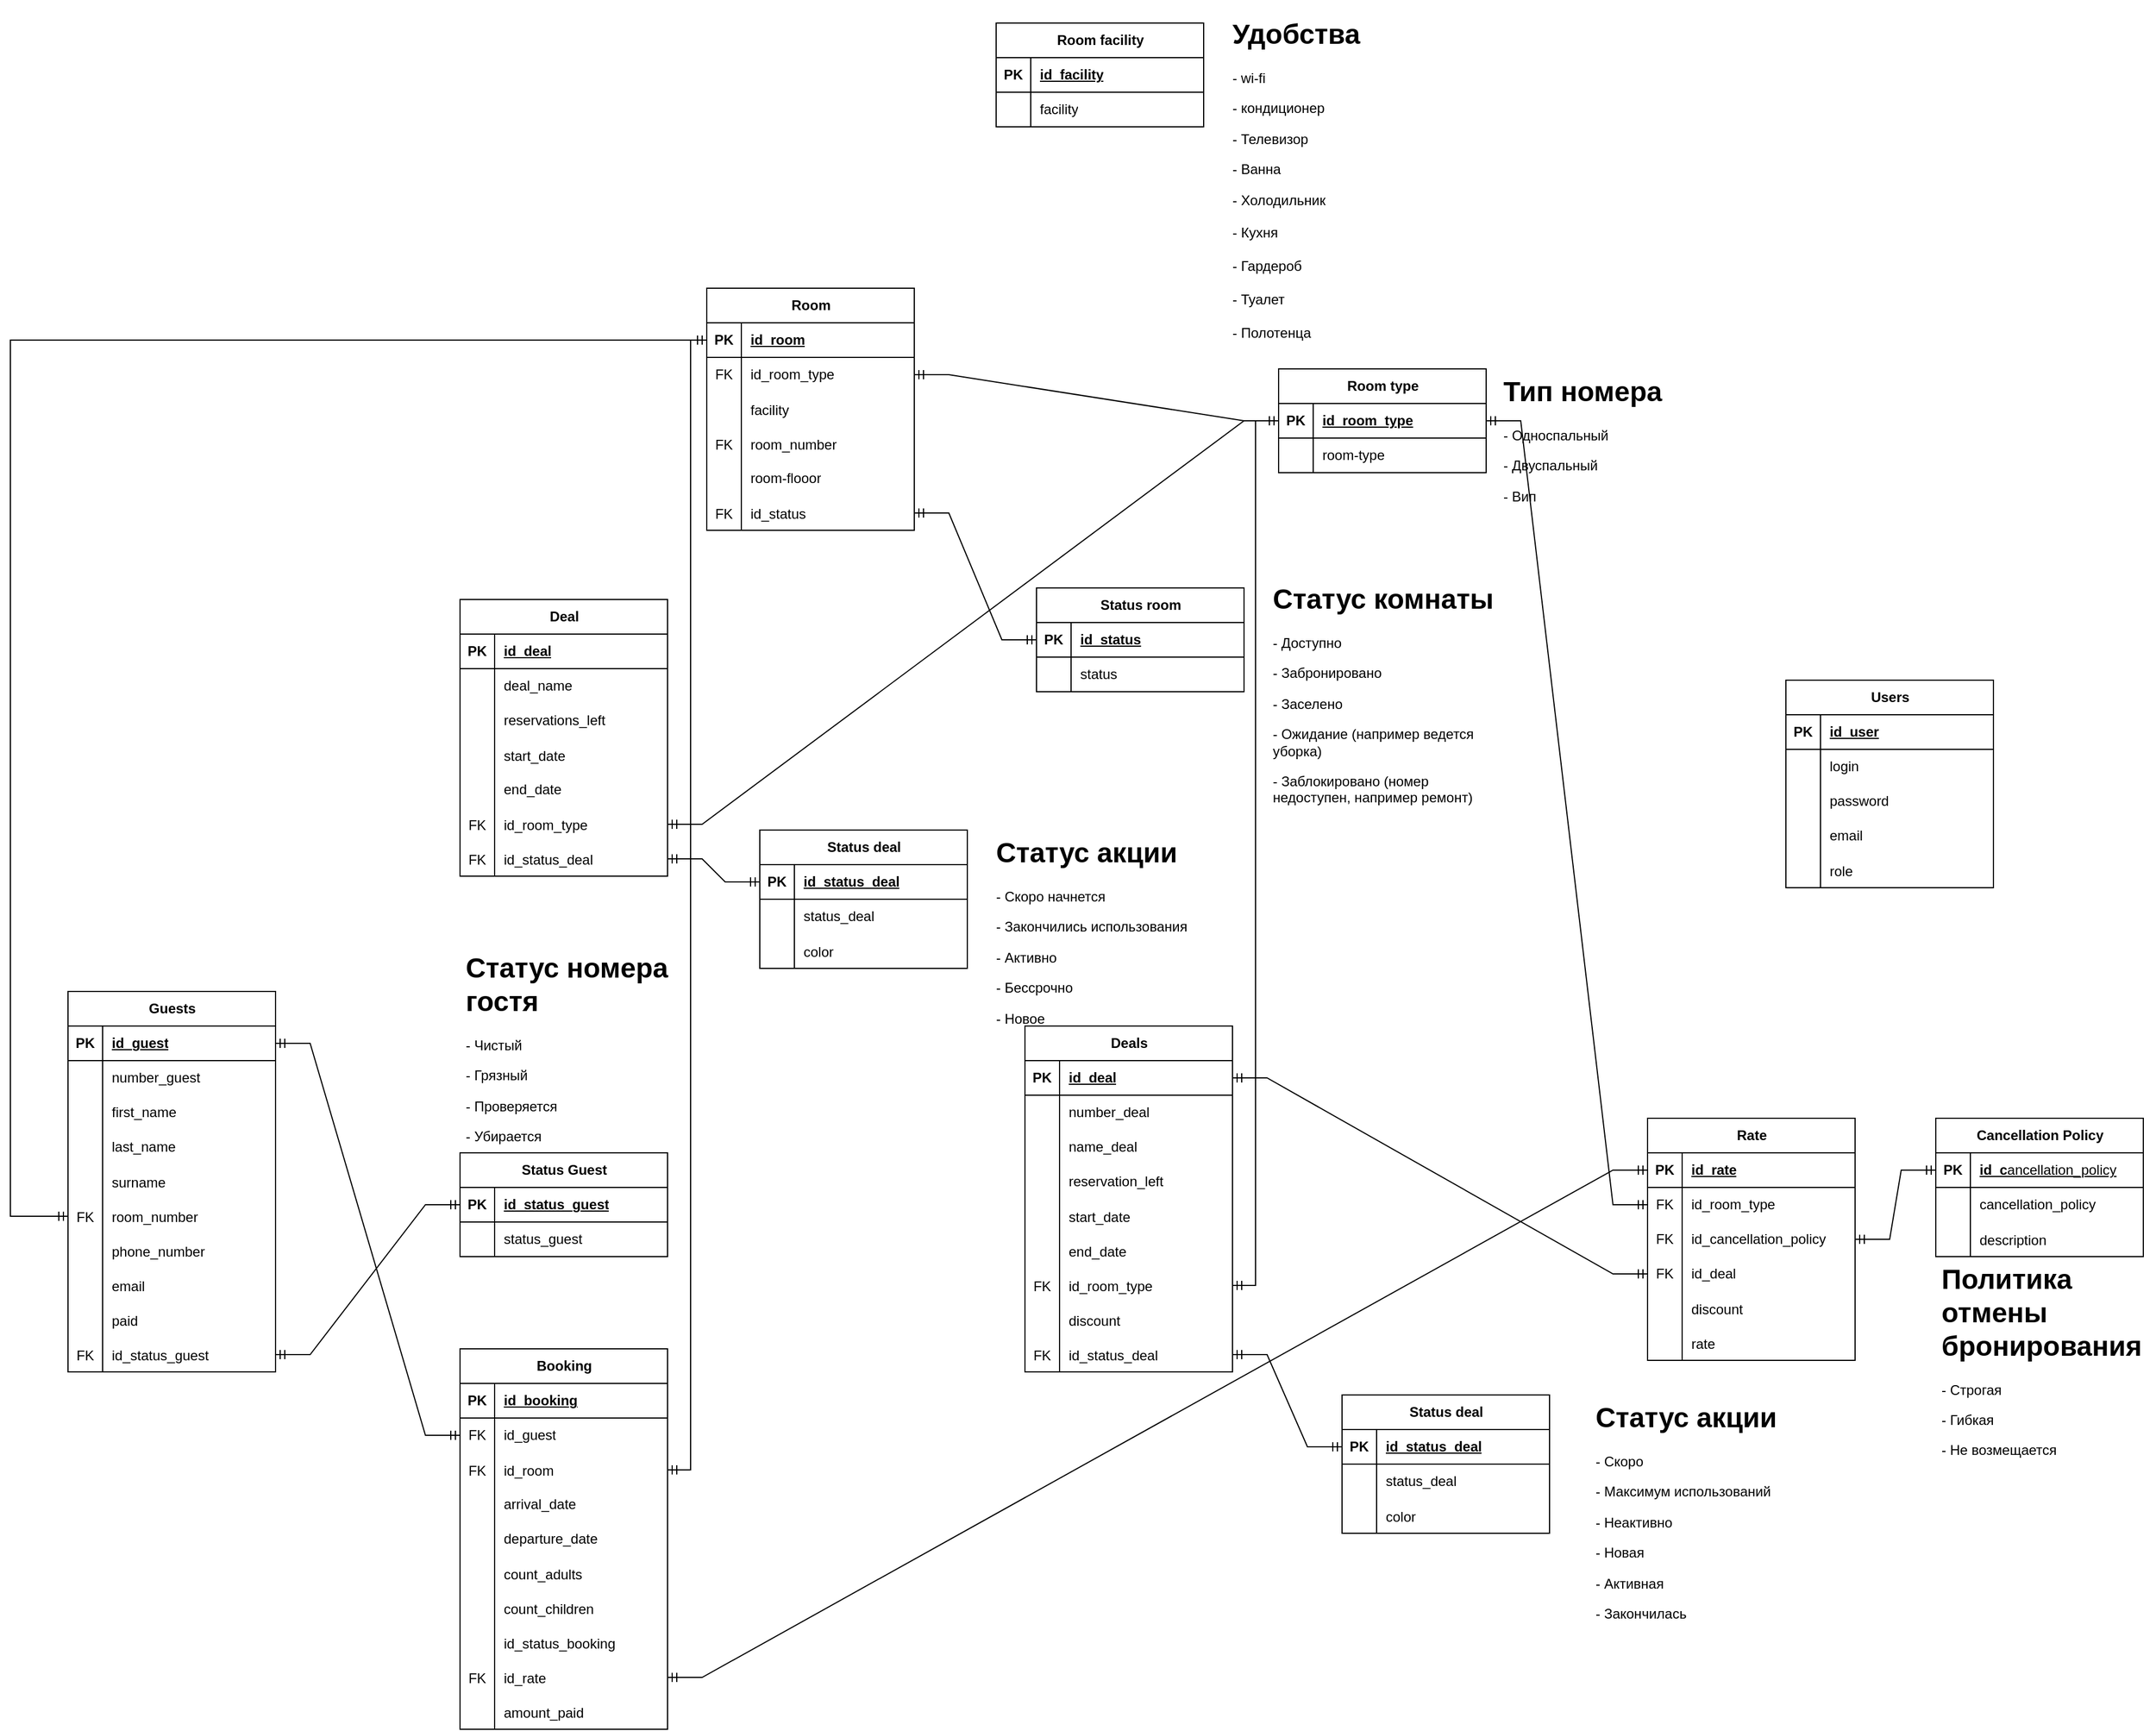 <mxfile version="22.1.0" type="device">
  <diagram name="Страница — 1" id="TGtjCubMvqNdvpaaj14l">
    <mxGraphModel dx="5545" dy="3302" grid="1" gridSize="10" guides="1" tooltips="1" connect="1" arrows="1" fold="1" page="1" pageScale="1" pageWidth="827" pageHeight="1169" math="0" shadow="0">
      <root>
        <mxCell id="0" />
        <mxCell id="1" parent="0" />
        <mxCell id="rF4uJe28bd5lH5CxJ6z6-18" value="Room" style="shape=table;startSize=30;container=1;collapsible=1;childLayout=tableLayout;fixedRows=1;rowLines=0;fontStyle=1;align=center;resizeLast=1;html=1;" parent="1" vertex="1">
          <mxGeometry x="324" y="180" width="180" height="210" as="geometry" />
        </mxCell>
        <mxCell id="rF4uJe28bd5lH5CxJ6z6-19" value="" style="shape=tableRow;horizontal=0;startSize=0;swimlaneHead=0;swimlaneBody=0;fillColor=none;collapsible=0;dropTarget=0;points=[[0,0.5],[1,0.5]];portConstraint=eastwest;top=0;left=0;right=0;bottom=1;" parent="rF4uJe28bd5lH5CxJ6z6-18" vertex="1">
          <mxGeometry y="30" width="180" height="30" as="geometry" />
        </mxCell>
        <mxCell id="rF4uJe28bd5lH5CxJ6z6-20" value="PK" style="shape=partialRectangle;connectable=0;fillColor=none;top=0;left=0;bottom=0;right=0;fontStyle=1;overflow=hidden;whiteSpace=wrap;html=1;" parent="rF4uJe28bd5lH5CxJ6z6-19" vertex="1">
          <mxGeometry width="30" height="30" as="geometry">
            <mxRectangle width="30" height="30" as="alternateBounds" />
          </mxGeometry>
        </mxCell>
        <mxCell id="rF4uJe28bd5lH5CxJ6z6-21" value="id_room" style="shape=partialRectangle;connectable=0;fillColor=none;top=0;left=0;bottom=0;right=0;align=left;spacingLeft=6;fontStyle=5;overflow=hidden;whiteSpace=wrap;html=1;" parent="rF4uJe28bd5lH5CxJ6z6-19" vertex="1">
          <mxGeometry x="30" width="150" height="30" as="geometry">
            <mxRectangle width="150" height="30" as="alternateBounds" />
          </mxGeometry>
        </mxCell>
        <mxCell id="rF4uJe28bd5lH5CxJ6z6-22" value="" style="shape=tableRow;horizontal=0;startSize=0;swimlaneHead=0;swimlaneBody=0;fillColor=none;collapsible=0;dropTarget=0;points=[[0,0.5],[1,0.5]];portConstraint=eastwest;top=0;left=0;right=0;bottom=0;" parent="rF4uJe28bd5lH5CxJ6z6-18" vertex="1">
          <mxGeometry y="60" width="180" height="30" as="geometry" />
        </mxCell>
        <mxCell id="rF4uJe28bd5lH5CxJ6z6-23" value="FK" style="shape=partialRectangle;connectable=0;fillColor=none;top=0;left=0;bottom=0;right=0;editable=1;overflow=hidden;whiteSpace=wrap;html=1;" parent="rF4uJe28bd5lH5CxJ6z6-22" vertex="1">
          <mxGeometry width="30" height="30" as="geometry">
            <mxRectangle width="30" height="30" as="alternateBounds" />
          </mxGeometry>
        </mxCell>
        <mxCell id="rF4uJe28bd5lH5CxJ6z6-24" value="id_room_type" style="shape=partialRectangle;connectable=0;fillColor=none;top=0;left=0;bottom=0;right=0;align=left;spacingLeft=6;overflow=hidden;whiteSpace=wrap;html=1;" parent="rF4uJe28bd5lH5CxJ6z6-22" vertex="1">
          <mxGeometry x="30" width="150" height="30" as="geometry">
            <mxRectangle width="150" height="30" as="alternateBounds" />
          </mxGeometry>
        </mxCell>
        <mxCell id="o_XqFxpR2ojLoIB4tT5P-1" value="" style="shape=tableRow;horizontal=0;startSize=0;swimlaneHead=0;swimlaneBody=0;fillColor=none;collapsible=0;dropTarget=0;points=[[0,0.5],[1,0.5]];portConstraint=eastwest;top=0;left=0;right=0;bottom=0;" parent="rF4uJe28bd5lH5CxJ6z6-18" vertex="1">
          <mxGeometry y="90" width="180" height="30" as="geometry" />
        </mxCell>
        <mxCell id="o_XqFxpR2ojLoIB4tT5P-2" value="" style="shape=partialRectangle;connectable=0;fillColor=none;top=0;left=0;bottom=0;right=0;editable=1;overflow=hidden;" parent="o_XqFxpR2ojLoIB4tT5P-1" vertex="1">
          <mxGeometry width="30" height="30" as="geometry">
            <mxRectangle width="30" height="30" as="alternateBounds" />
          </mxGeometry>
        </mxCell>
        <mxCell id="o_XqFxpR2ojLoIB4tT5P-3" value="facility" style="shape=partialRectangle;connectable=0;fillColor=none;top=0;left=0;bottom=0;right=0;align=left;spacingLeft=6;overflow=hidden;" parent="o_XqFxpR2ojLoIB4tT5P-1" vertex="1">
          <mxGeometry x="30" width="150" height="30" as="geometry">
            <mxRectangle width="150" height="30" as="alternateBounds" />
          </mxGeometry>
        </mxCell>
        <mxCell id="kUXJLO7Plg5xHE9uDK_X-58" value="" style="shape=tableRow;horizontal=0;startSize=0;swimlaneHead=0;swimlaneBody=0;fillColor=none;collapsible=0;dropTarget=0;points=[[0,0.5],[1,0.5]];portConstraint=eastwest;top=0;left=0;right=0;bottom=0;" parent="rF4uJe28bd5lH5CxJ6z6-18" vertex="1">
          <mxGeometry y="120" width="180" height="30" as="geometry" />
        </mxCell>
        <mxCell id="kUXJLO7Plg5xHE9uDK_X-59" value="FK" style="shape=partialRectangle;connectable=0;fillColor=none;top=0;left=0;bottom=0;right=0;editable=1;overflow=hidden;" parent="kUXJLO7Plg5xHE9uDK_X-58" vertex="1">
          <mxGeometry width="30" height="30" as="geometry">
            <mxRectangle width="30" height="30" as="alternateBounds" />
          </mxGeometry>
        </mxCell>
        <mxCell id="kUXJLO7Plg5xHE9uDK_X-60" value="room_number" style="shape=partialRectangle;connectable=0;fillColor=none;top=0;left=0;bottom=0;right=0;align=left;spacingLeft=6;overflow=hidden;" parent="kUXJLO7Plg5xHE9uDK_X-58" vertex="1">
          <mxGeometry x="30" width="150" height="30" as="geometry">
            <mxRectangle width="150" height="30" as="alternateBounds" />
          </mxGeometry>
        </mxCell>
        <mxCell id="rF4uJe28bd5lH5CxJ6z6-25" value="" style="shape=tableRow;horizontal=0;startSize=0;swimlaneHead=0;swimlaneBody=0;fillColor=none;collapsible=0;dropTarget=0;points=[[0,0.5],[1,0.5]];portConstraint=eastwest;top=0;left=0;right=0;bottom=0;" parent="rF4uJe28bd5lH5CxJ6z6-18" vertex="1">
          <mxGeometry y="150" width="180" height="30" as="geometry" />
        </mxCell>
        <mxCell id="rF4uJe28bd5lH5CxJ6z6-26" value="" style="shape=partialRectangle;connectable=0;fillColor=none;top=0;left=0;bottom=0;right=0;editable=1;overflow=hidden;whiteSpace=wrap;html=1;" parent="rF4uJe28bd5lH5CxJ6z6-25" vertex="1">
          <mxGeometry width="30" height="30" as="geometry">
            <mxRectangle width="30" height="30" as="alternateBounds" />
          </mxGeometry>
        </mxCell>
        <mxCell id="rF4uJe28bd5lH5CxJ6z6-27" value="room-flooor" style="shape=partialRectangle;connectable=0;fillColor=none;top=0;left=0;bottom=0;right=0;align=left;spacingLeft=6;overflow=hidden;whiteSpace=wrap;html=1;" parent="rF4uJe28bd5lH5CxJ6z6-25" vertex="1">
          <mxGeometry x="30" width="150" height="30" as="geometry">
            <mxRectangle width="150" height="30" as="alternateBounds" />
          </mxGeometry>
        </mxCell>
        <mxCell id="rF4uJe28bd5lH5CxJ6z6-31" value="" style="shape=tableRow;horizontal=0;startSize=0;swimlaneHead=0;swimlaneBody=0;fillColor=none;collapsible=0;dropTarget=0;points=[[0,0.5],[1,0.5]];portConstraint=eastwest;top=0;left=0;right=0;bottom=0;" parent="rF4uJe28bd5lH5CxJ6z6-18" vertex="1">
          <mxGeometry y="180" width="180" height="30" as="geometry" />
        </mxCell>
        <mxCell id="rF4uJe28bd5lH5CxJ6z6-32" value="FK" style="shape=partialRectangle;connectable=0;fillColor=none;top=0;left=0;bottom=0;right=0;editable=1;overflow=hidden;" parent="rF4uJe28bd5lH5CxJ6z6-31" vertex="1">
          <mxGeometry width="30" height="30" as="geometry">
            <mxRectangle width="30" height="30" as="alternateBounds" />
          </mxGeometry>
        </mxCell>
        <mxCell id="rF4uJe28bd5lH5CxJ6z6-33" value="id_status" style="shape=partialRectangle;connectable=0;fillColor=none;top=0;left=0;bottom=0;right=0;align=left;spacingLeft=6;overflow=hidden;" parent="rF4uJe28bd5lH5CxJ6z6-31" vertex="1">
          <mxGeometry x="30" width="150" height="30" as="geometry">
            <mxRectangle width="150" height="30" as="alternateBounds" />
          </mxGeometry>
        </mxCell>
        <mxCell id="rF4uJe28bd5lH5CxJ6z6-34" value="Status room" style="shape=table;startSize=30;container=1;collapsible=1;childLayout=tableLayout;fixedRows=1;rowLines=0;fontStyle=1;align=center;resizeLast=1;html=1;" parent="1" vertex="1">
          <mxGeometry x="610" y="440" width="180" height="90" as="geometry" />
        </mxCell>
        <mxCell id="rF4uJe28bd5lH5CxJ6z6-35" value="" style="shape=tableRow;horizontal=0;startSize=0;swimlaneHead=0;swimlaneBody=0;fillColor=none;collapsible=0;dropTarget=0;points=[[0,0.5],[1,0.5]];portConstraint=eastwest;top=0;left=0;right=0;bottom=1;" parent="rF4uJe28bd5lH5CxJ6z6-34" vertex="1">
          <mxGeometry y="30" width="180" height="30" as="geometry" />
        </mxCell>
        <mxCell id="rF4uJe28bd5lH5CxJ6z6-36" value="PK" style="shape=partialRectangle;connectable=0;fillColor=none;top=0;left=0;bottom=0;right=0;fontStyle=1;overflow=hidden;whiteSpace=wrap;html=1;" parent="rF4uJe28bd5lH5CxJ6z6-35" vertex="1">
          <mxGeometry width="30" height="30" as="geometry">
            <mxRectangle width="30" height="30" as="alternateBounds" />
          </mxGeometry>
        </mxCell>
        <mxCell id="rF4uJe28bd5lH5CxJ6z6-37" value="id_status" style="shape=partialRectangle;connectable=0;fillColor=none;top=0;left=0;bottom=0;right=0;align=left;spacingLeft=6;fontStyle=5;overflow=hidden;whiteSpace=wrap;html=1;" parent="rF4uJe28bd5lH5CxJ6z6-35" vertex="1">
          <mxGeometry x="30" width="150" height="30" as="geometry">
            <mxRectangle width="150" height="30" as="alternateBounds" />
          </mxGeometry>
        </mxCell>
        <mxCell id="rF4uJe28bd5lH5CxJ6z6-38" value="" style="shape=tableRow;horizontal=0;startSize=0;swimlaneHead=0;swimlaneBody=0;fillColor=none;collapsible=0;dropTarget=0;points=[[0,0.5],[1,0.5]];portConstraint=eastwest;top=0;left=0;right=0;bottom=0;" parent="rF4uJe28bd5lH5CxJ6z6-34" vertex="1">
          <mxGeometry y="60" width="180" height="30" as="geometry" />
        </mxCell>
        <mxCell id="rF4uJe28bd5lH5CxJ6z6-39" value="" style="shape=partialRectangle;connectable=0;fillColor=none;top=0;left=0;bottom=0;right=0;editable=1;overflow=hidden;whiteSpace=wrap;html=1;" parent="rF4uJe28bd5lH5CxJ6z6-38" vertex="1">
          <mxGeometry width="30" height="30" as="geometry">
            <mxRectangle width="30" height="30" as="alternateBounds" />
          </mxGeometry>
        </mxCell>
        <mxCell id="rF4uJe28bd5lH5CxJ6z6-40" value="status" style="shape=partialRectangle;connectable=0;fillColor=none;top=0;left=0;bottom=0;right=0;align=left;spacingLeft=6;overflow=hidden;whiteSpace=wrap;html=1;" parent="rF4uJe28bd5lH5CxJ6z6-38" vertex="1">
          <mxGeometry x="30" width="150" height="30" as="geometry">
            <mxRectangle width="150" height="30" as="alternateBounds" />
          </mxGeometry>
        </mxCell>
        <mxCell id="rF4uJe28bd5lH5CxJ6z6-47" value="" style="edgeStyle=entityRelationEdgeStyle;fontSize=12;html=1;endArrow=ERmandOne;startArrow=ERmandOne;rounded=0;exitX=1;exitY=0.5;exitDx=0;exitDy=0;entryX=0;entryY=0.5;entryDx=0;entryDy=0;" parent="1" source="rF4uJe28bd5lH5CxJ6z6-31" target="rF4uJe28bd5lH5CxJ6z6-35" edge="1">
          <mxGeometry width="100" height="100" relative="1" as="geometry">
            <mxPoint x="550" y="520" as="sourcePoint" />
            <mxPoint x="650" y="420" as="targetPoint" />
          </mxGeometry>
        </mxCell>
        <mxCell id="rF4uJe28bd5lH5CxJ6z6-48" value="Room facility" style="shape=table;startSize=30;container=1;collapsible=1;childLayout=tableLayout;fixedRows=1;rowLines=0;fontStyle=1;align=center;resizeLast=1;html=1;" parent="1" vertex="1">
          <mxGeometry x="575" y="-50" width="180" height="90" as="geometry" />
        </mxCell>
        <mxCell id="rF4uJe28bd5lH5CxJ6z6-49" value="" style="shape=tableRow;horizontal=0;startSize=0;swimlaneHead=0;swimlaneBody=0;fillColor=none;collapsible=0;dropTarget=0;points=[[0,0.5],[1,0.5]];portConstraint=eastwest;top=0;left=0;right=0;bottom=1;" parent="rF4uJe28bd5lH5CxJ6z6-48" vertex="1">
          <mxGeometry y="30" width="180" height="30" as="geometry" />
        </mxCell>
        <mxCell id="rF4uJe28bd5lH5CxJ6z6-50" value="PK" style="shape=partialRectangle;connectable=0;fillColor=none;top=0;left=0;bottom=0;right=0;fontStyle=1;overflow=hidden;whiteSpace=wrap;html=1;" parent="rF4uJe28bd5lH5CxJ6z6-49" vertex="1">
          <mxGeometry width="30" height="30" as="geometry">
            <mxRectangle width="30" height="30" as="alternateBounds" />
          </mxGeometry>
        </mxCell>
        <mxCell id="rF4uJe28bd5lH5CxJ6z6-51" value="id_facility" style="shape=partialRectangle;connectable=0;fillColor=none;top=0;left=0;bottom=0;right=0;align=left;spacingLeft=6;fontStyle=5;overflow=hidden;whiteSpace=wrap;html=1;" parent="rF4uJe28bd5lH5CxJ6z6-49" vertex="1">
          <mxGeometry x="30" width="150" height="30" as="geometry">
            <mxRectangle width="150" height="30" as="alternateBounds" />
          </mxGeometry>
        </mxCell>
        <mxCell id="rF4uJe28bd5lH5CxJ6z6-52" value="" style="shape=tableRow;horizontal=0;startSize=0;swimlaneHead=0;swimlaneBody=0;fillColor=none;collapsible=0;dropTarget=0;points=[[0,0.5],[1,0.5]];portConstraint=eastwest;top=0;left=0;right=0;bottom=0;" parent="rF4uJe28bd5lH5CxJ6z6-48" vertex="1">
          <mxGeometry y="60" width="180" height="30" as="geometry" />
        </mxCell>
        <mxCell id="rF4uJe28bd5lH5CxJ6z6-53" value="" style="shape=partialRectangle;connectable=0;fillColor=none;top=0;left=0;bottom=0;right=0;editable=1;overflow=hidden;whiteSpace=wrap;html=1;" parent="rF4uJe28bd5lH5CxJ6z6-52" vertex="1">
          <mxGeometry width="30" height="30" as="geometry">
            <mxRectangle width="30" height="30" as="alternateBounds" />
          </mxGeometry>
        </mxCell>
        <mxCell id="rF4uJe28bd5lH5CxJ6z6-54" value="facility" style="shape=partialRectangle;connectable=0;fillColor=none;top=0;left=0;bottom=0;right=0;align=left;spacingLeft=6;overflow=hidden;whiteSpace=wrap;html=1;" parent="rF4uJe28bd5lH5CxJ6z6-52" vertex="1">
          <mxGeometry x="30" width="150" height="30" as="geometry">
            <mxRectangle width="150" height="30" as="alternateBounds" />
          </mxGeometry>
        </mxCell>
        <mxCell id="rF4uJe28bd5lH5CxJ6z6-90" value="&lt;h1&gt;Статус комнаты&lt;/h1&gt;&lt;p&gt;- Доступно&lt;/p&gt;&lt;p&gt;- Забронировано&amp;nbsp;&lt;/p&gt;&lt;p&gt;- Заселено&lt;/p&gt;&lt;p&gt;- Ожидание (например ведется уборка)&lt;/p&gt;&lt;p&gt;- Заблокировано (номер недоступен, например ремонт)&lt;br&gt;&lt;br&gt;&lt;/p&gt;" style="text;html=1;strokeColor=none;fillColor=none;spacing=5;spacingTop=-20;whiteSpace=wrap;overflow=hidden;rounded=0;" parent="1" vertex="1">
          <mxGeometry x="810" y="430" width="210" height="210" as="geometry" />
        </mxCell>
        <mxCell id="rF4uJe28bd5lH5CxJ6z6-91" value="&lt;h1&gt;Удобства&lt;/h1&gt;&lt;p&gt;- wi-fi&lt;/p&gt;&lt;p&gt;- кондиционер&amp;nbsp;&lt;/p&gt;&lt;p&gt;- Телевизор&lt;/p&gt;&lt;p&gt;- Ванна&lt;/p&gt;&lt;p&gt;- Холодильник&lt;br&gt;&lt;br&gt;- Кухня&amp;nbsp;&lt;br&gt;&lt;br&gt;- Гардероб&lt;br&gt;&lt;br&gt;- Туалет&lt;br&gt;&lt;br&gt;- Полотенца&lt;br&gt;&lt;br&gt;-&amp;nbsp;&lt;br&gt;&lt;br&gt;&lt;/p&gt;" style="text;html=1;strokeColor=none;fillColor=none;spacing=5;spacingTop=-20;whiteSpace=wrap;overflow=hidden;rounded=0;" parent="1" vertex="1">
          <mxGeometry x="775" y="-60" width="190" height="295" as="geometry" />
        </mxCell>
        <mxCell id="rF4uJe28bd5lH5CxJ6z6-92" value="Deal" style="shape=table;startSize=30;container=1;collapsible=1;childLayout=tableLayout;fixedRows=1;rowLines=0;fontStyle=1;align=center;resizeLast=1;html=1;" parent="1" vertex="1">
          <mxGeometry x="110" y="450" width="180" height="240" as="geometry" />
        </mxCell>
        <mxCell id="rF4uJe28bd5lH5CxJ6z6-93" value="" style="shape=tableRow;horizontal=0;startSize=0;swimlaneHead=0;swimlaneBody=0;fillColor=none;collapsible=0;dropTarget=0;points=[[0,0.5],[1,0.5]];portConstraint=eastwest;top=0;left=0;right=0;bottom=1;" parent="rF4uJe28bd5lH5CxJ6z6-92" vertex="1">
          <mxGeometry y="30" width="180" height="30" as="geometry" />
        </mxCell>
        <mxCell id="rF4uJe28bd5lH5CxJ6z6-94" value="PK" style="shape=partialRectangle;connectable=0;fillColor=none;top=0;left=0;bottom=0;right=0;fontStyle=1;overflow=hidden;whiteSpace=wrap;html=1;" parent="rF4uJe28bd5lH5CxJ6z6-93" vertex="1">
          <mxGeometry width="30" height="30" as="geometry">
            <mxRectangle width="30" height="30" as="alternateBounds" />
          </mxGeometry>
        </mxCell>
        <mxCell id="rF4uJe28bd5lH5CxJ6z6-95" value="id_deal" style="shape=partialRectangle;connectable=0;fillColor=none;top=0;left=0;bottom=0;right=0;align=left;spacingLeft=6;fontStyle=5;overflow=hidden;whiteSpace=wrap;html=1;" parent="rF4uJe28bd5lH5CxJ6z6-93" vertex="1">
          <mxGeometry x="30" width="150" height="30" as="geometry">
            <mxRectangle width="150" height="30" as="alternateBounds" />
          </mxGeometry>
        </mxCell>
        <mxCell id="rF4uJe28bd5lH5CxJ6z6-96" value="" style="shape=tableRow;horizontal=0;startSize=0;swimlaneHead=0;swimlaneBody=0;fillColor=none;collapsible=0;dropTarget=0;points=[[0,0.5],[1,0.5]];portConstraint=eastwest;top=0;left=0;right=0;bottom=0;" parent="rF4uJe28bd5lH5CxJ6z6-92" vertex="1">
          <mxGeometry y="60" width="180" height="30" as="geometry" />
        </mxCell>
        <mxCell id="rF4uJe28bd5lH5CxJ6z6-97" value="" style="shape=partialRectangle;connectable=0;fillColor=none;top=0;left=0;bottom=0;right=0;editable=1;overflow=hidden;whiteSpace=wrap;html=1;" parent="rF4uJe28bd5lH5CxJ6z6-96" vertex="1">
          <mxGeometry width="30" height="30" as="geometry">
            <mxRectangle width="30" height="30" as="alternateBounds" />
          </mxGeometry>
        </mxCell>
        <mxCell id="rF4uJe28bd5lH5CxJ6z6-98" value="deal_name" style="shape=partialRectangle;connectable=0;fillColor=none;top=0;left=0;bottom=0;right=0;align=left;spacingLeft=6;overflow=hidden;whiteSpace=wrap;html=1;" parent="rF4uJe28bd5lH5CxJ6z6-96" vertex="1">
          <mxGeometry x="30" width="150" height="30" as="geometry">
            <mxRectangle width="150" height="30" as="alternateBounds" />
          </mxGeometry>
        </mxCell>
        <mxCell id="rF4uJe28bd5lH5CxJ6z6-99" value="" style="shape=tableRow;horizontal=0;startSize=0;swimlaneHead=0;swimlaneBody=0;fillColor=none;collapsible=0;dropTarget=0;points=[[0,0.5],[1,0.5]];portConstraint=eastwest;top=0;left=0;right=0;bottom=0;" parent="rF4uJe28bd5lH5CxJ6z6-92" vertex="1">
          <mxGeometry y="90" width="180" height="30" as="geometry" />
        </mxCell>
        <mxCell id="rF4uJe28bd5lH5CxJ6z6-100" value="" style="shape=partialRectangle;connectable=0;fillColor=none;top=0;left=0;bottom=0;right=0;editable=1;overflow=hidden;whiteSpace=wrap;html=1;" parent="rF4uJe28bd5lH5CxJ6z6-99" vertex="1">
          <mxGeometry width="30" height="30" as="geometry">
            <mxRectangle width="30" height="30" as="alternateBounds" />
          </mxGeometry>
        </mxCell>
        <mxCell id="rF4uJe28bd5lH5CxJ6z6-101" value="&lt;span style=&quot;&quot;&gt;reservations_left&lt;/span&gt;" style="shape=partialRectangle;connectable=0;fillColor=none;top=0;left=0;bottom=0;right=0;align=left;spacingLeft=6;overflow=hidden;whiteSpace=wrap;html=1;" parent="rF4uJe28bd5lH5CxJ6z6-99" vertex="1">
          <mxGeometry x="30" width="150" height="30" as="geometry">
            <mxRectangle width="150" height="30" as="alternateBounds" />
          </mxGeometry>
        </mxCell>
        <mxCell id="rF4uJe28bd5lH5CxJ6z6-143" value="" style="shape=tableRow;horizontal=0;startSize=0;swimlaneHead=0;swimlaneBody=0;fillColor=none;collapsible=0;dropTarget=0;points=[[0,0.5],[1,0.5]];portConstraint=eastwest;top=0;left=0;right=0;bottom=0;" parent="rF4uJe28bd5lH5CxJ6z6-92" vertex="1">
          <mxGeometry y="120" width="180" height="30" as="geometry" />
        </mxCell>
        <mxCell id="rF4uJe28bd5lH5CxJ6z6-144" value="" style="shape=partialRectangle;connectable=0;fillColor=none;top=0;left=0;bottom=0;right=0;editable=1;overflow=hidden;" parent="rF4uJe28bd5lH5CxJ6z6-143" vertex="1">
          <mxGeometry width="30" height="30" as="geometry">
            <mxRectangle width="30" height="30" as="alternateBounds" />
          </mxGeometry>
        </mxCell>
        <mxCell id="rF4uJe28bd5lH5CxJ6z6-145" value="start_date" style="shape=partialRectangle;connectable=0;fillColor=none;top=0;left=0;bottom=0;right=0;align=left;spacingLeft=6;overflow=hidden;" parent="rF4uJe28bd5lH5CxJ6z6-143" vertex="1">
          <mxGeometry x="30" width="150" height="30" as="geometry">
            <mxRectangle width="150" height="30" as="alternateBounds" />
          </mxGeometry>
        </mxCell>
        <mxCell id="rF4uJe28bd5lH5CxJ6z6-102" value="" style="shape=tableRow;horizontal=0;startSize=0;swimlaneHead=0;swimlaneBody=0;fillColor=none;collapsible=0;dropTarget=0;points=[[0,0.5],[1,0.5]];portConstraint=eastwest;top=0;left=0;right=0;bottom=0;" parent="rF4uJe28bd5lH5CxJ6z6-92" vertex="1">
          <mxGeometry y="150" width="180" height="30" as="geometry" />
        </mxCell>
        <mxCell id="rF4uJe28bd5lH5CxJ6z6-103" value="" style="shape=partialRectangle;connectable=0;fillColor=none;top=0;left=0;bottom=0;right=0;editable=1;overflow=hidden;whiteSpace=wrap;html=1;" parent="rF4uJe28bd5lH5CxJ6z6-102" vertex="1">
          <mxGeometry width="30" height="30" as="geometry">
            <mxRectangle width="30" height="30" as="alternateBounds" />
          </mxGeometry>
        </mxCell>
        <mxCell id="rF4uJe28bd5lH5CxJ6z6-104" value="end_date" style="shape=partialRectangle;connectable=0;fillColor=none;top=0;left=0;bottom=0;right=0;align=left;spacingLeft=6;overflow=hidden;whiteSpace=wrap;html=1;" parent="rF4uJe28bd5lH5CxJ6z6-102" vertex="1">
          <mxGeometry x="30" width="150" height="30" as="geometry">
            <mxRectangle width="150" height="30" as="alternateBounds" />
          </mxGeometry>
        </mxCell>
        <mxCell id="rF4uJe28bd5lH5CxJ6z6-122" value="" style="shape=tableRow;horizontal=0;startSize=0;swimlaneHead=0;swimlaneBody=0;fillColor=none;collapsible=0;dropTarget=0;points=[[0,0.5],[1,0.5]];portConstraint=eastwest;top=0;left=0;right=0;bottom=0;" parent="rF4uJe28bd5lH5CxJ6z6-92" vertex="1">
          <mxGeometry y="180" width="180" height="30" as="geometry" />
        </mxCell>
        <mxCell id="rF4uJe28bd5lH5CxJ6z6-123" value="FK" style="shape=partialRectangle;connectable=0;fillColor=none;top=0;left=0;bottom=0;right=0;editable=1;overflow=hidden;" parent="rF4uJe28bd5lH5CxJ6z6-122" vertex="1">
          <mxGeometry width="30" height="30" as="geometry">
            <mxRectangle width="30" height="30" as="alternateBounds" />
          </mxGeometry>
        </mxCell>
        <mxCell id="rF4uJe28bd5lH5CxJ6z6-124" value="id_room_type" style="shape=partialRectangle;connectable=0;fillColor=none;top=0;left=0;bottom=0;right=0;align=left;spacingLeft=6;overflow=hidden;" parent="rF4uJe28bd5lH5CxJ6z6-122" vertex="1">
          <mxGeometry x="30" width="150" height="30" as="geometry">
            <mxRectangle width="150" height="30" as="alternateBounds" />
          </mxGeometry>
        </mxCell>
        <mxCell id="rF4uJe28bd5lH5CxJ6z6-138" value="" style="shape=tableRow;horizontal=0;startSize=0;swimlaneHead=0;swimlaneBody=0;fillColor=none;collapsible=0;dropTarget=0;points=[[0,0.5],[1,0.5]];portConstraint=eastwest;top=0;left=0;right=0;bottom=0;" parent="rF4uJe28bd5lH5CxJ6z6-92" vertex="1">
          <mxGeometry y="210" width="180" height="30" as="geometry" />
        </mxCell>
        <mxCell id="rF4uJe28bd5lH5CxJ6z6-139" value="FK" style="shape=partialRectangle;connectable=0;fillColor=none;top=0;left=0;bottom=0;right=0;editable=1;overflow=hidden;" parent="rF4uJe28bd5lH5CxJ6z6-138" vertex="1">
          <mxGeometry width="30" height="30" as="geometry">
            <mxRectangle width="30" height="30" as="alternateBounds" />
          </mxGeometry>
        </mxCell>
        <mxCell id="rF4uJe28bd5lH5CxJ6z6-140" value="id_status_deal" style="shape=partialRectangle;connectable=0;fillColor=none;top=0;left=0;bottom=0;right=0;align=left;spacingLeft=6;overflow=hidden;" parent="rF4uJe28bd5lH5CxJ6z6-138" vertex="1">
          <mxGeometry x="30" width="150" height="30" as="geometry">
            <mxRectangle width="150" height="30" as="alternateBounds" />
          </mxGeometry>
        </mxCell>
        <mxCell id="rF4uJe28bd5lH5CxJ6z6-105" value="Room type" style="shape=table;startSize=30;container=1;collapsible=1;childLayout=tableLayout;fixedRows=1;rowLines=0;fontStyle=1;align=center;resizeLast=1;html=1;" parent="1" vertex="1">
          <mxGeometry x="820" y="250" width="180" height="90" as="geometry" />
        </mxCell>
        <mxCell id="rF4uJe28bd5lH5CxJ6z6-106" value="" style="shape=tableRow;horizontal=0;startSize=0;swimlaneHead=0;swimlaneBody=0;fillColor=none;collapsible=0;dropTarget=0;points=[[0,0.5],[1,0.5]];portConstraint=eastwest;top=0;left=0;right=0;bottom=1;" parent="rF4uJe28bd5lH5CxJ6z6-105" vertex="1">
          <mxGeometry y="30" width="180" height="30" as="geometry" />
        </mxCell>
        <mxCell id="rF4uJe28bd5lH5CxJ6z6-107" value="PK" style="shape=partialRectangle;connectable=0;fillColor=none;top=0;left=0;bottom=0;right=0;fontStyle=1;overflow=hidden;whiteSpace=wrap;html=1;" parent="rF4uJe28bd5lH5CxJ6z6-106" vertex="1">
          <mxGeometry width="30" height="30" as="geometry">
            <mxRectangle width="30" height="30" as="alternateBounds" />
          </mxGeometry>
        </mxCell>
        <mxCell id="rF4uJe28bd5lH5CxJ6z6-108" value="id_room_type" style="shape=partialRectangle;connectable=0;fillColor=none;top=0;left=0;bottom=0;right=0;align=left;spacingLeft=6;fontStyle=5;overflow=hidden;whiteSpace=wrap;html=1;" parent="rF4uJe28bd5lH5CxJ6z6-106" vertex="1">
          <mxGeometry x="30" width="150" height="30" as="geometry">
            <mxRectangle width="150" height="30" as="alternateBounds" />
          </mxGeometry>
        </mxCell>
        <mxCell id="rF4uJe28bd5lH5CxJ6z6-109" value="" style="shape=tableRow;horizontal=0;startSize=0;swimlaneHead=0;swimlaneBody=0;fillColor=none;collapsible=0;dropTarget=0;points=[[0,0.5],[1,0.5]];portConstraint=eastwest;top=0;left=0;right=0;bottom=0;" parent="rF4uJe28bd5lH5CxJ6z6-105" vertex="1">
          <mxGeometry y="60" width="180" height="30" as="geometry" />
        </mxCell>
        <mxCell id="rF4uJe28bd5lH5CxJ6z6-110" value="" style="shape=partialRectangle;connectable=0;fillColor=none;top=0;left=0;bottom=0;right=0;editable=1;overflow=hidden;whiteSpace=wrap;html=1;" parent="rF4uJe28bd5lH5CxJ6z6-109" vertex="1">
          <mxGeometry width="30" height="30" as="geometry">
            <mxRectangle width="30" height="30" as="alternateBounds" />
          </mxGeometry>
        </mxCell>
        <mxCell id="rF4uJe28bd5lH5CxJ6z6-111" value="room-type" style="shape=partialRectangle;connectable=0;fillColor=none;top=0;left=0;bottom=0;right=0;align=left;spacingLeft=6;overflow=hidden;whiteSpace=wrap;html=1;" parent="rF4uJe28bd5lH5CxJ6z6-109" vertex="1">
          <mxGeometry x="30" width="150" height="30" as="geometry">
            <mxRectangle width="150" height="30" as="alternateBounds" />
          </mxGeometry>
        </mxCell>
        <mxCell id="rF4uJe28bd5lH5CxJ6z6-119" value="" style="edgeStyle=entityRelationEdgeStyle;fontSize=12;html=1;endArrow=ERmandOne;startArrow=ERmandOne;rounded=0;entryX=1;entryY=0.5;entryDx=0;entryDy=0;exitX=0;exitY=0.5;exitDx=0;exitDy=0;" parent="1" source="rF4uJe28bd5lH5CxJ6z6-106" target="rF4uJe28bd5lH5CxJ6z6-22" edge="1">
          <mxGeometry width="100" height="100" relative="1" as="geometry">
            <mxPoint x="290" y="510" as="sourcePoint" />
            <mxPoint x="390" y="410" as="targetPoint" />
          </mxGeometry>
        </mxCell>
        <mxCell id="rF4uJe28bd5lH5CxJ6z6-120" value="&lt;h1&gt;Тип номера&lt;/h1&gt;&lt;p&gt;- Односпальный&lt;/p&gt;&lt;p&gt;- Двуспальный&amp;nbsp;&lt;/p&gt;&lt;p&gt;- Вип&lt;/p&gt;&lt;p&gt;&lt;br&gt;&lt;/p&gt;&lt;p&gt;&lt;br&gt;&lt;/p&gt;" style="text;html=1;strokeColor=none;fillColor=none;spacing=5;spacingTop=-20;whiteSpace=wrap;overflow=hidden;rounded=0;" parent="1" vertex="1">
          <mxGeometry x="1010" y="250" width="190" height="120" as="geometry" />
        </mxCell>
        <mxCell id="rF4uJe28bd5lH5CxJ6z6-121" value="" style="fontSize=12;html=1;endArrow=ERmandOne;startArrow=ERmandOne;rounded=0;entryX=0;entryY=0.5;entryDx=0;entryDy=0;exitX=1;exitY=0.5;exitDx=0;exitDy=0;edgeStyle=entityRelationEdgeStyle;" parent="1" source="rF4uJe28bd5lH5CxJ6z6-122" target="rF4uJe28bd5lH5CxJ6z6-106" edge="1">
          <mxGeometry width="100" height="100" relative="1" as="geometry">
            <mxPoint x="530" y="730" as="sourcePoint" />
            <mxPoint x="380" y="420" as="targetPoint" />
          </mxGeometry>
        </mxCell>
        <mxCell id="rF4uJe28bd5lH5CxJ6z6-125" value="Status deal" style="shape=table;startSize=30;container=1;collapsible=1;childLayout=tableLayout;fixedRows=1;rowLines=0;fontStyle=1;align=center;resizeLast=1;html=1;" parent="1" vertex="1">
          <mxGeometry x="370" y="650" width="180" height="120" as="geometry" />
        </mxCell>
        <mxCell id="rF4uJe28bd5lH5CxJ6z6-126" value="" style="shape=tableRow;horizontal=0;startSize=0;swimlaneHead=0;swimlaneBody=0;fillColor=none;collapsible=0;dropTarget=0;points=[[0,0.5],[1,0.5]];portConstraint=eastwest;top=0;left=0;right=0;bottom=1;" parent="rF4uJe28bd5lH5CxJ6z6-125" vertex="1">
          <mxGeometry y="30" width="180" height="30" as="geometry" />
        </mxCell>
        <mxCell id="rF4uJe28bd5lH5CxJ6z6-127" value="PK" style="shape=partialRectangle;connectable=0;fillColor=none;top=0;left=0;bottom=0;right=0;fontStyle=1;overflow=hidden;whiteSpace=wrap;html=1;" parent="rF4uJe28bd5lH5CxJ6z6-126" vertex="1">
          <mxGeometry width="30" height="30" as="geometry">
            <mxRectangle width="30" height="30" as="alternateBounds" />
          </mxGeometry>
        </mxCell>
        <mxCell id="rF4uJe28bd5lH5CxJ6z6-128" value="id_status_deal" style="shape=partialRectangle;connectable=0;fillColor=none;top=0;left=0;bottom=0;right=0;align=left;spacingLeft=6;fontStyle=5;overflow=hidden;whiteSpace=wrap;html=1;" parent="rF4uJe28bd5lH5CxJ6z6-126" vertex="1">
          <mxGeometry x="30" width="150" height="30" as="geometry">
            <mxRectangle width="150" height="30" as="alternateBounds" />
          </mxGeometry>
        </mxCell>
        <mxCell id="rF4uJe28bd5lH5CxJ6z6-129" value="" style="shape=tableRow;horizontal=0;startSize=0;swimlaneHead=0;swimlaneBody=0;fillColor=none;collapsible=0;dropTarget=0;points=[[0,0.5],[1,0.5]];portConstraint=eastwest;top=0;left=0;right=0;bottom=0;" parent="rF4uJe28bd5lH5CxJ6z6-125" vertex="1">
          <mxGeometry y="60" width="180" height="30" as="geometry" />
        </mxCell>
        <mxCell id="rF4uJe28bd5lH5CxJ6z6-130" value="" style="shape=partialRectangle;connectable=0;fillColor=none;top=0;left=0;bottom=0;right=0;editable=1;overflow=hidden;whiteSpace=wrap;html=1;" parent="rF4uJe28bd5lH5CxJ6z6-129" vertex="1">
          <mxGeometry width="30" height="30" as="geometry">
            <mxRectangle width="30" height="30" as="alternateBounds" />
          </mxGeometry>
        </mxCell>
        <mxCell id="rF4uJe28bd5lH5CxJ6z6-131" value="status_deal" style="shape=partialRectangle;connectable=0;fillColor=none;top=0;left=0;bottom=0;right=0;align=left;spacingLeft=6;overflow=hidden;whiteSpace=wrap;html=1;" parent="rF4uJe28bd5lH5CxJ6z6-129" vertex="1">
          <mxGeometry x="30" width="150" height="30" as="geometry">
            <mxRectangle width="150" height="30" as="alternateBounds" />
          </mxGeometry>
        </mxCell>
        <mxCell id="nWIjSdViI6T21UrU5ylL-4" value="" style="shape=tableRow;horizontal=0;startSize=0;swimlaneHead=0;swimlaneBody=0;fillColor=none;collapsible=0;dropTarget=0;points=[[0,0.5],[1,0.5]];portConstraint=eastwest;top=0;left=0;right=0;bottom=0;" parent="rF4uJe28bd5lH5CxJ6z6-125" vertex="1">
          <mxGeometry y="90" width="180" height="30" as="geometry" />
        </mxCell>
        <mxCell id="nWIjSdViI6T21UrU5ylL-5" value="" style="shape=partialRectangle;connectable=0;fillColor=none;top=0;left=0;bottom=0;right=0;editable=1;overflow=hidden;" parent="nWIjSdViI6T21UrU5ylL-4" vertex="1">
          <mxGeometry width="30" height="30" as="geometry">
            <mxRectangle width="30" height="30" as="alternateBounds" />
          </mxGeometry>
        </mxCell>
        <mxCell id="nWIjSdViI6T21UrU5ylL-6" value="color" style="shape=partialRectangle;connectable=0;fillColor=none;top=0;left=0;bottom=0;right=0;align=left;spacingLeft=6;overflow=hidden;" parent="nWIjSdViI6T21UrU5ylL-4" vertex="1">
          <mxGeometry x="30" width="150" height="30" as="geometry">
            <mxRectangle width="150" height="30" as="alternateBounds" />
          </mxGeometry>
        </mxCell>
        <mxCell id="rF4uJe28bd5lH5CxJ6z6-141" value="" style="edgeStyle=entityRelationEdgeStyle;fontSize=12;html=1;endArrow=ERmandOne;startArrow=ERmandOne;rounded=0;entryX=1;entryY=0.5;entryDx=0;entryDy=0;exitX=0;exitY=0.5;exitDx=0;exitDy=0;" parent="1" source="rF4uJe28bd5lH5CxJ6z6-126" target="rF4uJe28bd5lH5CxJ6z6-138" edge="1">
          <mxGeometry width="100" height="100" relative="1" as="geometry">
            <mxPoint x="190" y="900" as="sourcePoint" />
            <mxPoint x="290" y="800" as="targetPoint" />
          </mxGeometry>
        </mxCell>
        <mxCell id="rF4uJe28bd5lH5CxJ6z6-142" value="&lt;h1&gt;Статус акции&lt;/h1&gt;&lt;p&gt;- Скоро начнется&lt;/p&gt;&lt;p&gt;- Закончились использования&amp;nbsp;&lt;/p&gt;&lt;p&gt;- Активно&lt;/p&gt;&lt;p&gt;- Бессрочно&lt;/p&gt;&lt;p&gt;- Новое&lt;br&gt;&lt;br&gt;&lt;/p&gt;" style="text;html=1;strokeColor=none;fillColor=none;spacing=5;spacingTop=-20;whiteSpace=wrap;overflow=hidden;rounded=0;" parent="1" vertex="1">
          <mxGeometry x="570" y="650" width="190" height="210" as="geometry" />
        </mxCell>
        <mxCell id="v3p7tqKfA-crtlGXMF-5-1" value="Guests" style="shape=table;startSize=30;container=1;collapsible=1;childLayout=tableLayout;fixedRows=1;rowLines=0;fontStyle=1;align=center;resizeLast=1;html=1;" parent="1" vertex="1">
          <mxGeometry x="-230" y="790" width="180" height="330" as="geometry" />
        </mxCell>
        <mxCell id="v3p7tqKfA-crtlGXMF-5-2" value="" style="shape=tableRow;horizontal=0;startSize=0;swimlaneHead=0;swimlaneBody=0;fillColor=none;collapsible=0;dropTarget=0;points=[[0,0.5],[1,0.5]];portConstraint=eastwest;top=0;left=0;right=0;bottom=1;" parent="v3p7tqKfA-crtlGXMF-5-1" vertex="1">
          <mxGeometry y="30" width="180" height="30" as="geometry" />
        </mxCell>
        <mxCell id="v3p7tqKfA-crtlGXMF-5-3" value="PK" style="shape=partialRectangle;connectable=0;fillColor=none;top=0;left=0;bottom=0;right=0;fontStyle=1;overflow=hidden;whiteSpace=wrap;html=1;" parent="v3p7tqKfA-crtlGXMF-5-2" vertex="1">
          <mxGeometry width="30" height="30" as="geometry">
            <mxRectangle width="30" height="30" as="alternateBounds" />
          </mxGeometry>
        </mxCell>
        <mxCell id="v3p7tqKfA-crtlGXMF-5-4" value="id_guest" style="shape=partialRectangle;connectable=0;fillColor=none;top=0;left=0;bottom=0;right=0;align=left;spacingLeft=6;fontStyle=5;overflow=hidden;whiteSpace=wrap;html=1;" parent="v3p7tqKfA-crtlGXMF-5-2" vertex="1">
          <mxGeometry x="30" width="150" height="30" as="geometry">
            <mxRectangle width="150" height="30" as="alternateBounds" />
          </mxGeometry>
        </mxCell>
        <mxCell id="v3p7tqKfA-crtlGXMF-5-5" value="" style="shape=tableRow;horizontal=0;startSize=0;swimlaneHead=0;swimlaneBody=0;fillColor=none;collapsible=0;dropTarget=0;points=[[0,0.5],[1,0.5]];portConstraint=eastwest;top=0;left=0;right=0;bottom=0;" parent="v3p7tqKfA-crtlGXMF-5-1" vertex="1">
          <mxGeometry y="60" width="180" height="30" as="geometry" />
        </mxCell>
        <mxCell id="v3p7tqKfA-crtlGXMF-5-6" value="" style="shape=partialRectangle;connectable=0;fillColor=none;top=0;left=0;bottom=0;right=0;editable=1;overflow=hidden;whiteSpace=wrap;html=1;" parent="v3p7tqKfA-crtlGXMF-5-5" vertex="1">
          <mxGeometry width="30" height="30" as="geometry">
            <mxRectangle width="30" height="30" as="alternateBounds" />
          </mxGeometry>
        </mxCell>
        <mxCell id="v3p7tqKfA-crtlGXMF-5-7" value="number_guest" style="shape=partialRectangle;connectable=0;fillColor=none;top=0;left=0;bottom=0;right=0;align=left;spacingLeft=6;overflow=hidden;whiteSpace=wrap;html=1;" parent="v3p7tqKfA-crtlGXMF-5-5" vertex="1">
          <mxGeometry x="30" width="150" height="30" as="geometry">
            <mxRectangle width="150" height="30" as="alternateBounds" />
          </mxGeometry>
        </mxCell>
        <mxCell id="v3p7tqKfA-crtlGXMF-5-8" value="" style="shape=tableRow;horizontal=0;startSize=0;swimlaneHead=0;swimlaneBody=0;fillColor=none;collapsible=0;dropTarget=0;points=[[0,0.5],[1,0.5]];portConstraint=eastwest;top=0;left=0;right=0;bottom=0;" parent="v3p7tqKfA-crtlGXMF-5-1" vertex="1">
          <mxGeometry y="90" width="180" height="30" as="geometry" />
        </mxCell>
        <mxCell id="v3p7tqKfA-crtlGXMF-5-9" value="" style="shape=partialRectangle;connectable=0;fillColor=none;top=0;left=0;bottom=0;right=0;editable=1;overflow=hidden;whiteSpace=wrap;html=1;" parent="v3p7tqKfA-crtlGXMF-5-8" vertex="1">
          <mxGeometry width="30" height="30" as="geometry">
            <mxRectangle width="30" height="30" as="alternateBounds" />
          </mxGeometry>
        </mxCell>
        <mxCell id="v3p7tqKfA-crtlGXMF-5-10" value="first_name" style="shape=partialRectangle;connectable=0;fillColor=none;top=0;left=0;bottom=0;right=0;align=left;spacingLeft=6;overflow=hidden;whiteSpace=wrap;html=1;" parent="v3p7tqKfA-crtlGXMF-5-8" vertex="1">
          <mxGeometry x="30" width="150" height="30" as="geometry">
            <mxRectangle width="150" height="30" as="alternateBounds" />
          </mxGeometry>
        </mxCell>
        <mxCell id="v3p7tqKfA-crtlGXMF-5-11" value="" style="shape=tableRow;horizontal=0;startSize=0;swimlaneHead=0;swimlaneBody=0;fillColor=none;collapsible=0;dropTarget=0;points=[[0,0.5],[1,0.5]];portConstraint=eastwest;top=0;left=0;right=0;bottom=0;" parent="v3p7tqKfA-crtlGXMF-5-1" vertex="1">
          <mxGeometry y="120" width="180" height="30" as="geometry" />
        </mxCell>
        <mxCell id="v3p7tqKfA-crtlGXMF-5-12" value="" style="shape=partialRectangle;connectable=0;fillColor=none;top=0;left=0;bottom=0;right=0;editable=1;overflow=hidden;whiteSpace=wrap;html=1;" parent="v3p7tqKfA-crtlGXMF-5-11" vertex="1">
          <mxGeometry width="30" height="30" as="geometry">
            <mxRectangle width="30" height="30" as="alternateBounds" />
          </mxGeometry>
        </mxCell>
        <mxCell id="v3p7tqKfA-crtlGXMF-5-13" value="last_name" style="shape=partialRectangle;connectable=0;fillColor=none;top=0;left=0;bottom=0;right=0;align=left;spacingLeft=6;overflow=hidden;whiteSpace=wrap;html=1;" parent="v3p7tqKfA-crtlGXMF-5-11" vertex="1">
          <mxGeometry x="30" width="150" height="30" as="geometry">
            <mxRectangle width="150" height="30" as="alternateBounds" />
          </mxGeometry>
        </mxCell>
        <mxCell id="v3p7tqKfA-crtlGXMF-5-14" value="" style="shape=tableRow;horizontal=0;startSize=0;swimlaneHead=0;swimlaneBody=0;fillColor=none;collapsible=0;dropTarget=0;points=[[0,0.5],[1,0.5]];portConstraint=eastwest;top=0;left=0;right=0;bottom=0;" parent="v3p7tqKfA-crtlGXMF-5-1" vertex="1">
          <mxGeometry y="150" width="180" height="30" as="geometry" />
        </mxCell>
        <mxCell id="v3p7tqKfA-crtlGXMF-5-15" value="" style="shape=partialRectangle;connectable=0;fillColor=none;top=0;left=0;bottom=0;right=0;editable=1;overflow=hidden;" parent="v3p7tqKfA-crtlGXMF-5-14" vertex="1">
          <mxGeometry width="30" height="30" as="geometry">
            <mxRectangle width="30" height="30" as="alternateBounds" />
          </mxGeometry>
        </mxCell>
        <mxCell id="v3p7tqKfA-crtlGXMF-5-16" value="surname" style="shape=partialRectangle;connectable=0;fillColor=none;top=0;left=0;bottom=0;right=0;align=left;spacingLeft=6;overflow=hidden;" parent="v3p7tqKfA-crtlGXMF-5-14" vertex="1">
          <mxGeometry x="30" width="150" height="30" as="geometry">
            <mxRectangle width="150" height="30" as="alternateBounds" />
          </mxGeometry>
        </mxCell>
        <mxCell id="kUXJLO7Plg5xHE9uDK_X-55" value="" style="shape=tableRow;horizontal=0;startSize=0;swimlaneHead=0;swimlaneBody=0;fillColor=none;collapsible=0;dropTarget=0;points=[[0,0.5],[1,0.5]];portConstraint=eastwest;top=0;left=0;right=0;bottom=0;" parent="v3p7tqKfA-crtlGXMF-5-1" vertex="1">
          <mxGeometry y="180" width="180" height="30" as="geometry" />
        </mxCell>
        <mxCell id="kUXJLO7Plg5xHE9uDK_X-56" value="FK" style="shape=partialRectangle;connectable=0;fillColor=none;top=0;left=0;bottom=0;right=0;editable=1;overflow=hidden;" parent="kUXJLO7Plg5xHE9uDK_X-55" vertex="1">
          <mxGeometry width="30" height="30" as="geometry">
            <mxRectangle width="30" height="30" as="alternateBounds" />
          </mxGeometry>
        </mxCell>
        <mxCell id="kUXJLO7Plg5xHE9uDK_X-57" value="room_number" style="shape=partialRectangle;connectable=0;fillColor=none;top=0;left=0;bottom=0;right=0;align=left;spacingLeft=6;overflow=hidden;" parent="kUXJLO7Plg5xHE9uDK_X-55" vertex="1">
          <mxGeometry x="30" width="150" height="30" as="geometry">
            <mxRectangle width="150" height="30" as="alternateBounds" />
          </mxGeometry>
        </mxCell>
        <mxCell id="v3p7tqKfA-crtlGXMF-5-17" value="" style="shape=tableRow;horizontal=0;startSize=0;swimlaneHead=0;swimlaneBody=0;fillColor=none;collapsible=0;dropTarget=0;points=[[0,0.5],[1,0.5]];portConstraint=eastwest;top=0;left=0;right=0;bottom=0;" parent="v3p7tqKfA-crtlGXMF-5-1" vertex="1">
          <mxGeometry y="210" width="180" height="30" as="geometry" />
        </mxCell>
        <mxCell id="v3p7tqKfA-crtlGXMF-5-18" value="" style="shape=partialRectangle;connectable=0;fillColor=none;top=0;left=0;bottom=0;right=0;editable=1;overflow=hidden;" parent="v3p7tqKfA-crtlGXMF-5-17" vertex="1">
          <mxGeometry width="30" height="30" as="geometry">
            <mxRectangle width="30" height="30" as="alternateBounds" />
          </mxGeometry>
        </mxCell>
        <mxCell id="v3p7tqKfA-crtlGXMF-5-19" value="phone_number" style="shape=partialRectangle;connectable=0;fillColor=none;top=0;left=0;bottom=0;right=0;align=left;spacingLeft=6;overflow=hidden;" parent="v3p7tqKfA-crtlGXMF-5-17" vertex="1">
          <mxGeometry x="30" width="150" height="30" as="geometry">
            <mxRectangle width="150" height="30" as="alternateBounds" />
          </mxGeometry>
        </mxCell>
        <mxCell id="WnNP4kpL0IMSRJUq42-3-1" value="" style="shape=tableRow;horizontal=0;startSize=0;swimlaneHead=0;swimlaneBody=0;fillColor=none;collapsible=0;dropTarget=0;points=[[0,0.5],[1,0.5]];portConstraint=eastwest;top=0;left=0;right=0;bottom=0;" parent="v3p7tqKfA-crtlGXMF-5-1" vertex="1">
          <mxGeometry y="240" width="180" height="30" as="geometry" />
        </mxCell>
        <mxCell id="WnNP4kpL0IMSRJUq42-3-2" value="" style="shape=partialRectangle;connectable=0;fillColor=none;top=0;left=0;bottom=0;right=0;editable=1;overflow=hidden;" parent="WnNP4kpL0IMSRJUq42-3-1" vertex="1">
          <mxGeometry width="30" height="30" as="geometry">
            <mxRectangle width="30" height="30" as="alternateBounds" />
          </mxGeometry>
        </mxCell>
        <mxCell id="WnNP4kpL0IMSRJUq42-3-3" value="email" style="shape=partialRectangle;connectable=0;fillColor=none;top=0;left=0;bottom=0;right=0;align=left;spacingLeft=6;overflow=hidden;" parent="WnNP4kpL0IMSRJUq42-3-1" vertex="1">
          <mxGeometry x="30" width="150" height="30" as="geometry">
            <mxRectangle width="150" height="30" as="alternateBounds" />
          </mxGeometry>
        </mxCell>
        <mxCell id="v3p7tqKfA-crtlGXMF-5-20" value="" style="shape=tableRow;horizontal=0;startSize=0;swimlaneHead=0;swimlaneBody=0;fillColor=none;collapsible=0;dropTarget=0;points=[[0,0.5],[1,0.5]];portConstraint=eastwest;top=0;left=0;right=0;bottom=0;" parent="v3p7tqKfA-crtlGXMF-5-1" vertex="1">
          <mxGeometry y="270" width="180" height="30" as="geometry" />
        </mxCell>
        <mxCell id="v3p7tqKfA-crtlGXMF-5-21" value="" style="shape=partialRectangle;connectable=0;fillColor=none;top=0;left=0;bottom=0;right=0;editable=1;overflow=hidden;" parent="v3p7tqKfA-crtlGXMF-5-20" vertex="1">
          <mxGeometry width="30" height="30" as="geometry">
            <mxRectangle width="30" height="30" as="alternateBounds" />
          </mxGeometry>
        </mxCell>
        <mxCell id="v3p7tqKfA-crtlGXMF-5-22" value="paid" style="shape=partialRectangle;connectable=0;fillColor=none;top=0;left=0;bottom=0;right=0;align=left;spacingLeft=6;overflow=hidden;" parent="v3p7tqKfA-crtlGXMF-5-20" vertex="1">
          <mxGeometry x="30" width="150" height="30" as="geometry">
            <mxRectangle width="150" height="30" as="alternateBounds" />
          </mxGeometry>
        </mxCell>
        <mxCell id="v3p7tqKfA-crtlGXMF-5-23" value="" style="shape=tableRow;horizontal=0;startSize=0;swimlaneHead=0;swimlaneBody=0;fillColor=none;collapsible=0;dropTarget=0;points=[[0,0.5],[1,0.5]];portConstraint=eastwest;top=0;left=0;right=0;bottom=0;" parent="v3p7tqKfA-crtlGXMF-5-1" vertex="1">
          <mxGeometry y="300" width="180" height="30" as="geometry" />
        </mxCell>
        <mxCell id="v3p7tqKfA-crtlGXMF-5-24" value="FK" style="shape=partialRectangle;connectable=0;fillColor=none;top=0;left=0;bottom=0;right=0;editable=1;overflow=hidden;" parent="v3p7tqKfA-crtlGXMF-5-23" vertex="1">
          <mxGeometry width="30" height="30" as="geometry">
            <mxRectangle width="30" height="30" as="alternateBounds" />
          </mxGeometry>
        </mxCell>
        <mxCell id="v3p7tqKfA-crtlGXMF-5-25" value="id_status_guest" style="shape=partialRectangle;connectable=0;fillColor=none;top=0;left=0;bottom=0;right=0;align=left;spacingLeft=6;overflow=hidden;" parent="v3p7tqKfA-crtlGXMF-5-23" vertex="1">
          <mxGeometry x="30" width="150" height="30" as="geometry">
            <mxRectangle width="150" height="30" as="alternateBounds" />
          </mxGeometry>
        </mxCell>
        <mxCell id="kUXJLO7Plg5xHE9uDK_X-1" value="Deals" style="shape=table;startSize=30;container=1;collapsible=1;childLayout=tableLayout;fixedRows=1;rowLines=0;fontStyle=1;align=center;resizeLast=1;html=1;" parent="1" vertex="1">
          <mxGeometry x="600" y="820" width="180" height="300" as="geometry" />
        </mxCell>
        <mxCell id="kUXJLO7Plg5xHE9uDK_X-2" value="" style="shape=tableRow;horizontal=0;startSize=0;swimlaneHead=0;swimlaneBody=0;fillColor=none;collapsible=0;dropTarget=0;points=[[0,0.5],[1,0.5]];portConstraint=eastwest;top=0;left=0;right=0;bottom=1;" parent="kUXJLO7Plg5xHE9uDK_X-1" vertex="1">
          <mxGeometry y="30" width="180" height="30" as="geometry" />
        </mxCell>
        <mxCell id="kUXJLO7Plg5xHE9uDK_X-3" value="PK" style="shape=partialRectangle;connectable=0;fillColor=none;top=0;left=0;bottom=0;right=0;fontStyle=1;overflow=hidden;whiteSpace=wrap;html=1;" parent="kUXJLO7Plg5xHE9uDK_X-2" vertex="1">
          <mxGeometry width="30" height="30" as="geometry">
            <mxRectangle width="30" height="30" as="alternateBounds" />
          </mxGeometry>
        </mxCell>
        <mxCell id="kUXJLO7Plg5xHE9uDK_X-4" value="id_deal" style="shape=partialRectangle;connectable=0;fillColor=none;top=0;left=0;bottom=0;right=0;align=left;spacingLeft=6;fontStyle=5;overflow=hidden;whiteSpace=wrap;html=1;" parent="kUXJLO7Plg5xHE9uDK_X-2" vertex="1">
          <mxGeometry x="30" width="150" height="30" as="geometry">
            <mxRectangle width="150" height="30" as="alternateBounds" />
          </mxGeometry>
        </mxCell>
        <mxCell id="kUXJLO7Plg5xHE9uDK_X-5" value="" style="shape=tableRow;horizontal=0;startSize=0;swimlaneHead=0;swimlaneBody=0;fillColor=none;collapsible=0;dropTarget=0;points=[[0,0.5],[1,0.5]];portConstraint=eastwest;top=0;left=0;right=0;bottom=0;" parent="kUXJLO7Plg5xHE9uDK_X-1" vertex="1">
          <mxGeometry y="60" width="180" height="30" as="geometry" />
        </mxCell>
        <mxCell id="kUXJLO7Plg5xHE9uDK_X-6" value="" style="shape=partialRectangle;connectable=0;fillColor=none;top=0;left=0;bottom=0;right=0;editable=1;overflow=hidden;whiteSpace=wrap;html=1;" parent="kUXJLO7Plg5xHE9uDK_X-5" vertex="1">
          <mxGeometry width="30" height="30" as="geometry">
            <mxRectangle width="30" height="30" as="alternateBounds" />
          </mxGeometry>
        </mxCell>
        <mxCell id="kUXJLO7Plg5xHE9uDK_X-7" value="number_deal" style="shape=partialRectangle;connectable=0;fillColor=none;top=0;left=0;bottom=0;right=0;align=left;spacingLeft=6;overflow=hidden;whiteSpace=wrap;html=1;" parent="kUXJLO7Plg5xHE9uDK_X-5" vertex="1">
          <mxGeometry x="30" width="150" height="30" as="geometry">
            <mxRectangle width="150" height="30" as="alternateBounds" />
          </mxGeometry>
        </mxCell>
        <mxCell id="kUXJLO7Plg5xHE9uDK_X-8" value="" style="shape=tableRow;horizontal=0;startSize=0;swimlaneHead=0;swimlaneBody=0;fillColor=none;collapsible=0;dropTarget=0;points=[[0,0.5],[1,0.5]];portConstraint=eastwest;top=0;left=0;right=0;bottom=0;" parent="kUXJLO7Plg5xHE9uDK_X-1" vertex="1">
          <mxGeometry y="90" width="180" height="30" as="geometry" />
        </mxCell>
        <mxCell id="kUXJLO7Plg5xHE9uDK_X-9" value="" style="shape=partialRectangle;connectable=0;fillColor=none;top=0;left=0;bottom=0;right=0;editable=1;overflow=hidden;whiteSpace=wrap;html=1;" parent="kUXJLO7Plg5xHE9uDK_X-8" vertex="1">
          <mxGeometry width="30" height="30" as="geometry">
            <mxRectangle width="30" height="30" as="alternateBounds" />
          </mxGeometry>
        </mxCell>
        <mxCell id="kUXJLO7Plg5xHE9uDK_X-10" value="name_deal" style="shape=partialRectangle;connectable=0;fillColor=none;top=0;left=0;bottom=0;right=0;align=left;spacingLeft=6;overflow=hidden;whiteSpace=wrap;html=1;" parent="kUXJLO7Plg5xHE9uDK_X-8" vertex="1">
          <mxGeometry x="30" width="150" height="30" as="geometry">
            <mxRectangle width="150" height="30" as="alternateBounds" />
          </mxGeometry>
        </mxCell>
        <mxCell id="kUXJLO7Plg5xHE9uDK_X-11" value="" style="shape=tableRow;horizontal=0;startSize=0;swimlaneHead=0;swimlaneBody=0;fillColor=none;collapsible=0;dropTarget=0;points=[[0,0.5],[1,0.5]];portConstraint=eastwest;top=0;left=0;right=0;bottom=0;" parent="kUXJLO7Plg5xHE9uDK_X-1" vertex="1">
          <mxGeometry y="120" width="180" height="30" as="geometry" />
        </mxCell>
        <mxCell id="kUXJLO7Plg5xHE9uDK_X-12" value="" style="shape=partialRectangle;connectable=0;fillColor=none;top=0;left=0;bottom=0;right=0;editable=1;overflow=hidden;whiteSpace=wrap;html=1;" parent="kUXJLO7Plg5xHE9uDK_X-11" vertex="1">
          <mxGeometry width="30" height="30" as="geometry">
            <mxRectangle width="30" height="30" as="alternateBounds" />
          </mxGeometry>
        </mxCell>
        <mxCell id="kUXJLO7Plg5xHE9uDK_X-13" value="reservation_left" style="shape=partialRectangle;connectable=0;fillColor=none;top=0;left=0;bottom=0;right=0;align=left;spacingLeft=6;overflow=hidden;whiteSpace=wrap;html=1;" parent="kUXJLO7Plg5xHE9uDK_X-11" vertex="1">
          <mxGeometry x="30" width="150" height="30" as="geometry">
            <mxRectangle width="150" height="30" as="alternateBounds" />
          </mxGeometry>
        </mxCell>
        <mxCell id="kUXJLO7Plg5xHE9uDK_X-18" value="" style="shape=tableRow;horizontal=0;startSize=0;swimlaneHead=0;swimlaneBody=0;fillColor=none;collapsible=0;dropTarget=0;points=[[0,0.5],[1,0.5]];portConstraint=eastwest;top=0;left=0;right=0;bottom=0;" parent="kUXJLO7Plg5xHE9uDK_X-1" vertex="1">
          <mxGeometry y="150" width="180" height="30" as="geometry" />
        </mxCell>
        <mxCell id="kUXJLO7Plg5xHE9uDK_X-19" value="" style="shape=partialRectangle;connectable=0;fillColor=none;top=0;left=0;bottom=0;right=0;editable=1;overflow=hidden;" parent="kUXJLO7Plg5xHE9uDK_X-18" vertex="1">
          <mxGeometry width="30" height="30" as="geometry">
            <mxRectangle width="30" height="30" as="alternateBounds" />
          </mxGeometry>
        </mxCell>
        <mxCell id="kUXJLO7Plg5xHE9uDK_X-20" value="start_date" style="shape=partialRectangle;connectable=0;fillColor=none;top=0;left=0;bottom=0;right=0;align=left;spacingLeft=6;overflow=hidden;" parent="kUXJLO7Plg5xHE9uDK_X-18" vertex="1">
          <mxGeometry x="30" width="150" height="30" as="geometry">
            <mxRectangle width="150" height="30" as="alternateBounds" />
          </mxGeometry>
        </mxCell>
        <mxCell id="kUXJLO7Plg5xHE9uDK_X-21" value="" style="shape=tableRow;horizontal=0;startSize=0;swimlaneHead=0;swimlaneBody=0;fillColor=none;collapsible=0;dropTarget=0;points=[[0,0.5],[1,0.5]];portConstraint=eastwest;top=0;left=0;right=0;bottom=0;" parent="kUXJLO7Plg5xHE9uDK_X-1" vertex="1">
          <mxGeometry y="180" width="180" height="30" as="geometry" />
        </mxCell>
        <mxCell id="kUXJLO7Plg5xHE9uDK_X-22" value="" style="shape=partialRectangle;connectable=0;fillColor=none;top=0;left=0;bottom=0;right=0;editable=1;overflow=hidden;" parent="kUXJLO7Plg5xHE9uDK_X-21" vertex="1">
          <mxGeometry width="30" height="30" as="geometry">
            <mxRectangle width="30" height="30" as="alternateBounds" />
          </mxGeometry>
        </mxCell>
        <mxCell id="kUXJLO7Plg5xHE9uDK_X-23" value="end_date" style="shape=partialRectangle;connectable=0;fillColor=none;top=0;left=0;bottom=0;right=0;align=left;spacingLeft=6;overflow=hidden;" parent="kUXJLO7Plg5xHE9uDK_X-21" vertex="1">
          <mxGeometry x="30" width="150" height="30" as="geometry">
            <mxRectangle width="150" height="30" as="alternateBounds" />
          </mxGeometry>
        </mxCell>
        <mxCell id="kUXJLO7Plg5xHE9uDK_X-24" value="" style="shape=tableRow;horizontal=0;startSize=0;swimlaneHead=0;swimlaneBody=0;fillColor=none;collapsible=0;dropTarget=0;points=[[0,0.5],[1,0.5]];portConstraint=eastwest;top=0;left=0;right=0;bottom=0;" parent="kUXJLO7Plg5xHE9uDK_X-1" vertex="1">
          <mxGeometry y="210" width="180" height="30" as="geometry" />
        </mxCell>
        <mxCell id="kUXJLO7Plg5xHE9uDK_X-25" value="FK" style="shape=partialRectangle;connectable=0;fillColor=none;top=0;left=0;bottom=0;right=0;editable=1;overflow=hidden;" parent="kUXJLO7Plg5xHE9uDK_X-24" vertex="1">
          <mxGeometry width="30" height="30" as="geometry">
            <mxRectangle width="30" height="30" as="alternateBounds" />
          </mxGeometry>
        </mxCell>
        <mxCell id="kUXJLO7Plg5xHE9uDK_X-26" value="id_room_type" style="shape=partialRectangle;connectable=0;fillColor=none;top=0;left=0;bottom=0;right=0;align=left;spacingLeft=6;overflow=hidden;" parent="kUXJLO7Plg5xHE9uDK_X-24" vertex="1">
          <mxGeometry x="30" width="150" height="30" as="geometry">
            <mxRectangle width="150" height="30" as="alternateBounds" />
          </mxGeometry>
        </mxCell>
        <mxCell id="kUXJLO7Plg5xHE9uDK_X-30" value="" style="shape=tableRow;horizontal=0;startSize=0;swimlaneHead=0;swimlaneBody=0;fillColor=none;collapsible=0;dropTarget=0;points=[[0,0.5],[1,0.5]];portConstraint=eastwest;top=0;left=0;right=0;bottom=0;" parent="kUXJLO7Plg5xHE9uDK_X-1" vertex="1">
          <mxGeometry y="240" width="180" height="30" as="geometry" />
        </mxCell>
        <mxCell id="kUXJLO7Plg5xHE9uDK_X-31" value="" style="shape=partialRectangle;connectable=0;fillColor=none;top=0;left=0;bottom=0;right=0;editable=1;overflow=hidden;" parent="kUXJLO7Plg5xHE9uDK_X-30" vertex="1">
          <mxGeometry width="30" height="30" as="geometry">
            <mxRectangle width="30" height="30" as="alternateBounds" />
          </mxGeometry>
        </mxCell>
        <mxCell id="kUXJLO7Plg5xHE9uDK_X-32" value="discount" style="shape=partialRectangle;connectable=0;fillColor=none;top=0;left=0;bottom=0;right=0;align=left;spacingLeft=6;overflow=hidden;" parent="kUXJLO7Plg5xHE9uDK_X-30" vertex="1">
          <mxGeometry x="30" width="150" height="30" as="geometry">
            <mxRectangle width="150" height="30" as="alternateBounds" />
          </mxGeometry>
        </mxCell>
        <mxCell id="kUXJLO7Plg5xHE9uDK_X-33" value="" style="shape=tableRow;horizontal=0;startSize=0;swimlaneHead=0;swimlaneBody=0;fillColor=none;collapsible=0;dropTarget=0;points=[[0,0.5],[1,0.5]];portConstraint=eastwest;top=0;left=0;right=0;bottom=0;" parent="kUXJLO7Plg5xHE9uDK_X-1" vertex="1">
          <mxGeometry y="270" width="180" height="30" as="geometry" />
        </mxCell>
        <mxCell id="kUXJLO7Plg5xHE9uDK_X-34" value="FK" style="shape=partialRectangle;connectable=0;fillColor=none;top=0;left=0;bottom=0;right=0;editable=1;overflow=hidden;" parent="kUXJLO7Plg5xHE9uDK_X-33" vertex="1">
          <mxGeometry width="30" height="30" as="geometry">
            <mxRectangle width="30" height="30" as="alternateBounds" />
          </mxGeometry>
        </mxCell>
        <mxCell id="kUXJLO7Plg5xHE9uDK_X-35" value="id_status_deal" style="shape=partialRectangle;connectable=0;fillColor=none;top=0;left=0;bottom=0;right=0;align=left;spacingLeft=6;overflow=hidden;" parent="kUXJLO7Plg5xHE9uDK_X-33" vertex="1">
          <mxGeometry x="30" width="150" height="30" as="geometry">
            <mxRectangle width="150" height="30" as="alternateBounds" />
          </mxGeometry>
        </mxCell>
        <mxCell id="kUXJLO7Plg5xHE9uDK_X-36" value="Rate" style="shape=table;startSize=30;container=1;collapsible=1;childLayout=tableLayout;fixedRows=1;rowLines=0;fontStyle=1;align=center;resizeLast=1;html=1;" parent="1" vertex="1">
          <mxGeometry x="1140" y="900" width="180" height="210" as="geometry" />
        </mxCell>
        <mxCell id="kUXJLO7Plg5xHE9uDK_X-37" value="" style="shape=tableRow;horizontal=0;startSize=0;swimlaneHead=0;swimlaneBody=0;fillColor=none;collapsible=0;dropTarget=0;points=[[0,0.5],[1,0.5]];portConstraint=eastwest;top=0;left=0;right=0;bottom=1;" parent="kUXJLO7Plg5xHE9uDK_X-36" vertex="1">
          <mxGeometry y="30" width="180" height="30" as="geometry" />
        </mxCell>
        <mxCell id="kUXJLO7Plg5xHE9uDK_X-38" value="PK" style="shape=partialRectangle;connectable=0;fillColor=none;top=0;left=0;bottom=0;right=0;fontStyle=1;overflow=hidden;whiteSpace=wrap;html=1;" parent="kUXJLO7Plg5xHE9uDK_X-37" vertex="1">
          <mxGeometry width="30" height="30" as="geometry">
            <mxRectangle width="30" height="30" as="alternateBounds" />
          </mxGeometry>
        </mxCell>
        <mxCell id="kUXJLO7Plg5xHE9uDK_X-39" value="id_rate" style="shape=partialRectangle;connectable=0;fillColor=none;top=0;left=0;bottom=0;right=0;align=left;spacingLeft=6;fontStyle=5;overflow=hidden;whiteSpace=wrap;html=1;" parent="kUXJLO7Plg5xHE9uDK_X-37" vertex="1">
          <mxGeometry x="30" width="150" height="30" as="geometry">
            <mxRectangle width="150" height="30" as="alternateBounds" />
          </mxGeometry>
        </mxCell>
        <mxCell id="kUXJLO7Plg5xHE9uDK_X-40" value="" style="shape=tableRow;horizontal=0;startSize=0;swimlaneHead=0;swimlaneBody=0;fillColor=none;collapsible=0;dropTarget=0;points=[[0,0.5],[1,0.5]];portConstraint=eastwest;top=0;left=0;right=0;bottom=0;" parent="kUXJLO7Plg5xHE9uDK_X-36" vertex="1">
          <mxGeometry y="60" width="180" height="30" as="geometry" />
        </mxCell>
        <mxCell id="kUXJLO7Plg5xHE9uDK_X-41" value="FK" style="shape=partialRectangle;connectable=0;fillColor=none;top=0;left=0;bottom=0;right=0;editable=1;overflow=hidden;whiteSpace=wrap;html=1;" parent="kUXJLO7Plg5xHE9uDK_X-40" vertex="1">
          <mxGeometry width="30" height="30" as="geometry">
            <mxRectangle width="30" height="30" as="alternateBounds" />
          </mxGeometry>
        </mxCell>
        <mxCell id="kUXJLO7Plg5xHE9uDK_X-42" value="id_room_type" style="shape=partialRectangle;connectable=0;fillColor=none;top=0;left=0;bottom=0;right=0;align=left;spacingLeft=6;overflow=hidden;whiteSpace=wrap;html=1;" parent="kUXJLO7Plg5xHE9uDK_X-40" vertex="1">
          <mxGeometry x="30" width="150" height="30" as="geometry">
            <mxRectangle width="150" height="30" as="alternateBounds" />
          </mxGeometry>
        </mxCell>
        <mxCell id="kUXJLO7Plg5xHE9uDK_X-43" value="" style="shape=tableRow;horizontal=0;startSize=0;swimlaneHead=0;swimlaneBody=0;fillColor=none;collapsible=0;dropTarget=0;points=[[0,0.5],[1,0.5]];portConstraint=eastwest;top=0;left=0;right=0;bottom=0;" parent="kUXJLO7Plg5xHE9uDK_X-36" vertex="1">
          <mxGeometry y="90" width="180" height="30" as="geometry" />
        </mxCell>
        <mxCell id="kUXJLO7Plg5xHE9uDK_X-44" value="FK" style="shape=partialRectangle;connectable=0;fillColor=none;top=0;left=0;bottom=0;right=0;editable=1;overflow=hidden;whiteSpace=wrap;html=1;" parent="kUXJLO7Plg5xHE9uDK_X-43" vertex="1">
          <mxGeometry width="30" height="30" as="geometry">
            <mxRectangle width="30" height="30" as="alternateBounds" />
          </mxGeometry>
        </mxCell>
        <mxCell id="kUXJLO7Plg5xHE9uDK_X-45" value="id_c&lt;span style=&quot;&quot;&gt;ancellation_policy&lt;/span&gt;" style="shape=partialRectangle;connectable=0;fillColor=none;top=0;left=0;bottom=0;right=0;align=left;spacingLeft=6;overflow=hidden;whiteSpace=wrap;html=1;" parent="kUXJLO7Plg5xHE9uDK_X-43" vertex="1">
          <mxGeometry x="30" width="150" height="30" as="geometry">
            <mxRectangle width="150" height="30" as="alternateBounds" />
          </mxGeometry>
        </mxCell>
        <mxCell id="kUXJLO7Plg5xHE9uDK_X-46" value="" style="shape=tableRow;horizontal=0;startSize=0;swimlaneHead=0;swimlaneBody=0;fillColor=none;collapsible=0;dropTarget=0;points=[[0,0.5],[1,0.5]];portConstraint=eastwest;top=0;left=0;right=0;bottom=0;" parent="kUXJLO7Plg5xHE9uDK_X-36" vertex="1">
          <mxGeometry y="120" width="180" height="30" as="geometry" />
        </mxCell>
        <mxCell id="kUXJLO7Plg5xHE9uDK_X-47" value="FK" style="shape=partialRectangle;connectable=0;fillColor=none;top=0;left=0;bottom=0;right=0;editable=1;overflow=hidden;whiteSpace=wrap;html=1;" parent="kUXJLO7Plg5xHE9uDK_X-46" vertex="1">
          <mxGeometry width="30" height="30" as="geometry">
            <mxRectangle width="30" height="30" as="alternateBounds" />
          </mxGeometry>
        </mxCell>
        <mxCell id="kUXJLO7Plg5xHE9uDK_X-48" value="id_deal" style="shape=partialRectangle;connectable=0;fillColor=none;top=0;left=0;bottom=0;right=0;align=left;spacingLeft=6;overflow=hidden;whiteSpace=wrap;html=1;" parent="kUXJLO7Plg5xHE9uDK_X-46" vertex="1">
          <mxGeometry x="30" width="150" height="30" as="geometry">
            <mxRectangle width="150" height="30" as="alternateBounds" />
          </mxGeometry>
        </mxCell>
        <mxCell id="RjOmYVWnUYh8ad3cBhrR-1" value="" style="shape=tableRow;horizontal=0;startSize=0;swimlaneHead=0;swimlaneBody=0;fillColor=none;collapsible=0;dropTarget=0;points=[[0,0.5],[1,0.5]];portConstraint=eastwest;top=0;left=0;right=0;bottom=0;" parent="kUXJLO7Plg5xHE9uDK_X-36" vertex="1">
          <mxGeometry y="150" width="180" height="30" as="geometry" />
        </mxCell>
        <mxCell id="RjOmYVWnUYh8ad3cBhrR-2" value="" style="shape=partialRectangle;connectable=0;fillColor=none;top=0;left=0;bottom=0;right=0;editable=1;overflow=hidden;" parent="RjOmYVWnUYh8ad3cBhrR-1" vertex="1">
          <mxGeometry width="30" height="30" as="geometry">
            <mxRectangle width="30" height="30" as="alternateBounds" />
          </mxGeometry>
        </mxCell>
        <mxCell id="RjOmYVWnUYh8ad3cBhrR-3" value="discount" style="shape=partialRectangle;connectable=0;fillColor=none;top=0;left=0;bottom=0;right=0;align=left;spacingLeft=6;overflow=hidden;" parent="RjOmYVWnUYh8ad3cBhrR-1" vertex="1">
          <mxGeometry x="30" width="150" height="30" as="geometry">
            <mxRectangle width="150" height="30" as="alternateBounds" />
          </mxGeometry>
        </mxCell>
        <mxCell id="kUXJLO7Plg5xHE9uDK_X-49" value="" style="shape=tableRow;horizontal=0;startSize=0;swimlaneHead=0;swimlaneBody=0;fillColor=none;collapsible=0;dropTarget=0;points=[[0,0.5],[1,0.5]];portConstraint=eastwest;top=0;left=0;right=0;bottom=0;" parent="kUXJLO7Plg5xHE9uDK_X-36" vertex="1">
          <mxGeometry y="180" width="180" height="30" as="geometry" />
        </mxCell>
        <mxCell id="kUXJLO7Plg5xHE9uDK_X-50" value="" style="shape=partialRectangle;connectable=0;fillColor=none;top=0;left=0;bottom=0;right=0;editable=1;overflow=hidden;" parent="kUXJLO7Plg5xHE9uDK_X-49" vertex="1">
          <mxGeometry width="30" height="30" as="geometry">
            <mxRectangle width="30" height="30" as="alternateBounds" />
          </mxGeometry>
        </mxCell>
        <mxCell id="kUXJLO7Plg5xHE9uDK_X-51" value="rate" style="shape=partialRectangle;connectable=0;fillColor=none;top=0;left=0;bottom=0;right=0;align=left;spacingLeft=6;overflow=hidden;" parent="kUXJLO7Plg5xHE9uDK_X-49" vertex="1">
          <mxGeometry x="30" width="150" height="30" as="geometry">
            <mxRectangle width="150" height="30" as="alternateBounds" />
          </mxGeometry>
        </mxCell>
        <mxCell id="FQYB25zKMHfiWwgEvHF5-1" value="&lt;h1&gt;Статус номера гостя&lt;/h1&gt;&lt;p&gt;- Чистый&lt;/p&gt;&lt;p&gt;- Грязный&lt;/p&gt;&lt;p&gt;- Проверяется&lt;/p&gt;&lt;p&gt;- Убирается&lt;/p&gt;&lt;p&gt;&lt;br&gt;&lt;/p&gt;" style="text;html=1;strokeColor=none;fillColor=none;spacing=5;spacingTop=-20;whiteSpace=wrap;overflow=hidden;rounded=0;" parent="1" vertex="1">
          <mxGeometry x="110" y="750" width="190" height="210" as="geometry" />
        </mxCell>
        <mxCell id="FQYB25zKMHfiWwgEvHF5-2" value="" style="edgeStyle=elbowEdgeStyle;fontSize=12;html=1;endArrow=ERmandOne;startArrow=ERmandOne;rounded=0;exitX=0;exitY=0.5;exitDx=0;exitDy=0;entryX=0;entryY=0.5;entryDx=0;entryDy=0;" parent="1" source="kUXJLO7Plg5xHE9uDK_X-55" target="rF4uJe28bd5lH5CxJ6z6-19" edge="1">
          <mxGeometry width="100" height="100" relative="1" as="geometry">
            <mxPoint x="270" y="1140" as="sourcePoint" />
            <mxPoint x="370" y="1040" as="targetPoint" />
            <Array as="points">
              <mxPoint x="-280" y="610" />
            </Array>
          </mxGeometry>
        </mxCell>
        <mxCell id="FQYB25zKMHfiWwgEvHF5-3" value="" style="edgeStyle=entityRelationEdgeStyle;fontSize=12;html=1;endArrow=ERmandOne;startArrow=ERmandOne;rounded=0;exitX=1;exitY=0.5;exitDx=0;exitDy=0;entryX=0;entryY=0.5;entryDx=0;entryDy=0;" parent="1" source="v3p7tqKfA-crtlGXMF-5-23" target="kUXJLO7Plg5xHE9uDK_X-62" edge="1">
          <mxGeometry width="100" height="100" relative="1" as="geometry">
            <mxPoint x="280" y="970" as="sourcePoint" />
            <mxPoint x="380" y="870" as="targetPoint" />
          </mxGeometry>
        </mxCell>
        <mxCell id="FQYB25zKMHfiWwgEvHF5-4" value="" style="edgeStyle=elbowEdgeStyle;fontSize=12;html=1;endArrow=ERmandOne;startArrow=ERmandOne;rounded=0;exitX=0;exitY=0.5;exitDx=0;exitDy=0;entryX=1;entryY=0.5;entryDx=0;entryDy=0;" parent="1" source="rF4uJe28bd5lH5CxJ6z6-106" target="kUXJLO7Plg5xHE9uDK_X-24" edge="1">
          <mxGeometry width="100" height="100" relative="1" as="geometry">
            <mxPoint x="1070" y="720" as="sourcePoint" />
            <mxPoint x="1170" y="620" as="targetPoint" />
            <Array as="points">
              <mxPoint x="800" y="790" />
            </Array>
          </mxGeometry>
        </mxCell>
        <mxCell id="FQYB25zKMHfiWwgEvHF5-5" value="Status deal" style="shape=table;startSize=30;container=1;collapsible=1;childLayout=tableLayout;fixedRows=1;rowLines=0;fontStyle=1;align=center;resizeLast=1;html=1;" parent="1" vertex="1">
          <mxGeometry x="875" y="1140" width="180" height="120" as="geometry" />
        </mxCell>
        <mxCell id="FQYB25zKMHfiWwgEvHF5-6" value="" style="shape=tableRow;horizontal=0;startSize=0;swimlaneHead=0;swimlaneBody=0;fillColor=none;collapsible=0;dropTarget=0;points=[[0,0.5],[1,0.5]];portConstraint=eastwest;top=0;left=0;right=0;bottom=1;" parent="FQYB25zKMHfiWwgEvHF5-5" vertex="1">
          <mxGeometry y="30" width="180" height="30" as="geometry" />
        </mxCell>
        <mxCell id="FQYB25zKMHfiWwgEvHF5-7" value="PK" style="shape=partialRectangle;connectable=0;fillColor=none;top=0;left=0;bottom=0;right=0;fontStyle=1;overflow=hidden;whiteSpace=wrap;html=1;" parent="FQYB25zKMHfiWwgEvHF5-6" vertex="1">
          <mxGeometry width="30" height="30" as="geometry">
            <mxRectangle width="30" height="30" as="alternateBounds" />
          </mxGeometry>
        </mxCell>
        <mxCell id="FQYB25zKMHfiWwgEvHF5-8" value="id_status_deal" style="shape=partialRectangle;connectable=0;fillColor=none;top=0;left=0;bottom=0;right=0;align=left;spacingLeft=6;fontStyle=5;overflow=hidden;whiteSpace=wrap;html=1;" parent="FQYB25zKMHfiWwgEvHF5-6" vertex="1">
          <mxGeometry x="30" width="150" height="30" as="geometry">
            <mxRectangle width="150" height="30" as="alternateBounds" />
          </mxGeometry>
        </mxCell>
        <mxCell id="FQYB25zKMHfiWwgEvHF5-9" value="" style="shape=tableRow;horizontal=0;startSize=0;swimlaneHead=0;swimlaneBody=0;fillColor=none;collapsible=0;dropTarget=0;points=[[0,0.5],[1,0.5]];portConstraint=eastwest;top=0;left=0;right=0;bottom=0;" parent="FQYB25zKMHfiWwgEvHF5-5" vertex="1">
          <mxGeometry y="60" width="180" height="30" as="geometry" />
        </mxCell>
        <mxCell id="FQYB25zKMHfiWwgEvHF5-10" value="" style="shape=partialRectangle;connectable=0;fillColor=none;top=0;left=0;bottom=0;right=0;editable=1;overflow=hidden;whiteSpace=wrap;html=1;" parent="FQYB25zKMHfiWwgEvHF5-9" vertex="1">
          <mxGeometry width="30" height="30" as="geometry">
            <mxRectangle width="30" height="30" as="alternateBounds" />
          </mxGeometry>
        </mxCell>
        <mxCell id="FQYB25zKMHfiWwgEvHF5-11" value="status_deal" style="shape=partialRectangle;connectable=0;fillColor=none;top=0;left=0;bottom=0;right=0;align=left;spacingLeft=6;overflow=hidden;whiteSpace=wrap;html=1;" parent="FQYB25zKMHfiWwgEvHF5-9" vertex="1">
          <mxGeometry x="30" width="150" height="30" as="geometry">
            <mxRectangle width="150" height="30" as="alternateBounds" />
          </mxGeometry>
        </mxCell>
        <mxCell id="nWIjSdViI6T21UrU5ylL-1" value="" style="shape=tableRow;horizontal=0;startSize=0;swimlaneHead=0;swimlaneBody=0;fillColor=none;collapsible=0;dropTarget=0;points=[[0,0.5],[1,0.5]];portConstraint=eastwest;top=0;left=0;right=0;bottom=0;" parent="FQYB25zKMHfiWwgEvHF5-5" vertex="1">
          <mxGeometry y="90" width="180" height="30" as="geometry" />
        </mxCell>
        <mxCell id="nWIjSdViI6T21UrU5ylL-2" value="" style="shape=partialRectangle;connectable=0;fillColor=none;top=0;left=0;bottom=0;right=0;editable=1;overflow=hidden;" parent="nWIjSdViI6T21UrU5ylL-1" vertex="1">
          <mxGeometry width="30" height="30" as="geometry">
            <mxRectangle width="30" height="30" as="alternateBounds" />
          </mxGeometry>
        </mxCell>
        <mxCell id="nWIjSdViI6T21UrU5ylL-3" value="color" style="shape=partialRectangle;connectable=0;fillColor=none;top=0;left=0;bottom=0;right=0;align=left;spacingLeft=6;overflow=hidden;" parent="nWIjSdViI6T21UrU5ylL-1" vertex="1">
          <mxGeometry x="30" width="150" height="30" as="geometry">
            <mxRectangle width="150" height="30" as="alternateBounds" />
          </mxGeometry>
        </mxCell>
        <mxCell id="FQYB25zKMHfiWwgEvHF5-12" value="&lt;h1&gt;Статус акции&lt;/h1&gt;&lt;p&gt;- Скоро&lt;/p&gt;&lt;p&gt;- Максимум использований&lt;/p&gt;&lt;p&gt;- Неактивно&lt;/p&gt;&lt;p&gt;- Новая&lt;/p&gt;&lt;p&gt;- Активная&lt;br&gt;&lt;/p&gt;&lt;p&gt;- Закончилась&lt;/p&gt;" style="text;html=1;strokeColor=none;fillColor=none;spacing=5;spacingTop=-20;whiteSpace=wrap;overflow=hidden;rounded=0;" parent="1" vertex="1">
          <mxGeometry x="1090" y="1140" width="190" height="200" as="geometry" />
        </mxCell>
        <mxCell id="FQYB25zKMHfiWwgEvHF5-13" value="" style="edgeStyle=entityRelationEdgeStyle;fontSize=12;html=1;endArrow=ERmandOne;startArrow=ERmandOne;rounded=0;exitX=1;exitY=0.5;exitDx=0;exitDy=0;entryX=0;entryY=0.5;entryDx=0;entryDy=0;" parent="1" source="kUXJLO7Plg5xHE9uDK_X-33" target="FQYB25zKMHfiWwgEvHF5-6" edge="1">
          <mxGeometry width="100" height="100" relative="1" as="geometry">
            <mxPoint x="950" y="1420" as="sourcePoint" />
            <mxPoint x="1050" y="1320" as="targetPoint" />
          </mxGeometry>
        </mxCell>
        <mxCell id="FQYB25zKMHfiWwgEvHF5-14" value="Cancellation Policy" style="shape=table;startSize=30;container=1;collapsible=1;childLayout=tableLayout;fixedRows=1;rowLines=0;fontStyle=1;align=center;resizeLast=1;html=1;" parent="1" vertex="1">
          <mxGeometry x="1390" y="900" width="180" height="120" as="geometry" />
        </mxCell>
        <mxCell id="FQYB25zKMHfiWwgEvHF5-15" value="" style="shape=tableRow;horizontal=0;startSize=0;swimlaneHead=0;swimlaneBody=0;fillColor=none;collapsible=0;dropTarget=0;points=[[0,0.5],[1,0.5]];portConstraint=eastwest;top=0;left=0;right=0;bottom=1;" parent="FQYB25zKMHfiWwgEvHF5-14" vertex="1">
          <mxGeometry y="30" width="180" height="30" as="geometry" />
        </mxCell>
        <mxCell id="FQYB25zKMHfiWwgEvHF5-16" value="PK" style="shape=partialRectangle;connectable=0;fillColor=none;top=0;left=0;bottom=0;right=0;fontStyle=1;overflow=hidden;whiteSpace=wrap;html=1;" parent="FQYB25zKMHfiWwgEvHF5-15" vertex="1">
          <mxGeometry width="30" height="30" as="geometry">
            <mxRectangle width="30" height="30" as="alternateBounds" />
          </mxGeometry>
        </mxCell>
        <mxCell id="FQYB25zKMHfiWwgEvHF5-17" value="id_c&lt;span style=&quot;border-color: var(--border-color); font-weight: 400;&quot;&gt;ancellation_policy&lt;/span&gt;" style="shape=partialRectangle;connectable=0;fillColor=none;top=0;left=0;bottom=0;right=0;align=left;spacingLeft=6;fontStyle=5;overflow=hidden;whiteSpace=wrap;html=1;" parent="FQYB25zKMHfiWwgEvHF5-15" vertex="1">
          <mxGeometry x="30" width="150" height="30" as="geometry">
            <mxRectangle width="150" height="30" as="alternateBounds" />
          </mxGeometry>
        </mxCell>
        <mxCell id="FQYB25zKMHfiWwgEvHF5-18" value="" style="shape=tableRow;horizontal=0;startSize=0;swimlaneHead=0;swimlaneBody=0;fillColor=none;collapsible=0;dropTarget=0;points=[[0,0.5],[1,0.5]];portConstraint=eastwest;top=0;left=0;right=0;bottom=0;" parent="FQYB25zKMHfiWwgEvHF5-14" vertex="1">
          <mxGeometry y="60" width="180" height="30" as="geometry" />
        </mxCell>
        <mxCell id="FQYB25zKMHfiWwgEvHF5-19" value="" style="shape=partialRectangle;connectable=0;fillColor=none;top=0;left=0;bottom=0;right=0;editable=1;overflow=hidden;whiteSpace=wrap;html=1;" parent="FQYB25zKMHfiWwgEvHF5-18" vertex="1">
          <mxGeometry width="30" height="30" as="geometry">
            <mxRectangle width="30" height="30" as="alternateBounds" />
          </mxGeometry>
        </mxCell>
        <mxCell id="FQYB25zKMHfiWwgEvHF5-20" value="cancellation_policy" style="shape=partialRectangle;connectable=0;fillColor=none;top=0;left=0;bottom=0;right=0;align=left;spacingLeft=6;overflow=hidden;whiteSpace=wrap;html=1;" parent="FQYB25zKMHfiWwgEvHF5-18" vertex="1">
          <mxGeometry x="30" width="150" height="30" as="geometry">
            <mxRectangle width="150" height="30" as="alternateBounds" />
          </mxGeometry>
        </mxCell>
        <mxCell id="FQYB25zKMHfiWwgEvHF5-28" value="" style="shape=tableRow;horizontal=0;startSize=0;swimlaneHead=0;swimlaneBody=0;fillColor=none;collapsible=0;dropTarget=0;points=[[0,0.5],[1,0.5]];portConstraint=eastwest;top=0;left=0;right=0;bottom=0;" parent="FQYB25zKMHfiWwgEvHF5-14" vertex="1">
          <mxGeometry y="90" width="180" height="30" as="geometry" />
        </mxCell>
        <mxCell id="FQYB25zKMHfiWwgEvHF5-29" value="" style="shape=partialRectangle;connectable=0;fillColor=none;top=0;left=0;bottom=0;right=0;editable=1;overflow=hidden;" parent="FQYB25zKMHfiWwgEvHF5-28" vertex="1">
          <mxGeometry width="30" height="30" as="geometry">
            <mxRectangle width="30" height="30" as="alternateBounds" />
          </mxGeometry>
        </mxCell>
        <mxCell id="FQYB25zKMHfiWwgEvHF5-30" value="description" style="shape=partialRectangle;connectable=0;fillColor=none;top=0;left=0;bottom=0;right=0;align=left;spacingLeft=6;overflow=hidden;" parent="FQYB25zKMHfiWwgEvHF5-28" vertex="1">
          <mxGeometry x="30" width="150" height="30" as="geometry">
            <mxRectangle width="150" height="30" as="alternateBounds" />
          </mxGeometry>
        </mxCell>
        <mxCell id="FQYB25zKMHfiWwgEvHF5-27" value="&lt;h1&gt;Политика отмены бронирования&lt;/h1&gt;&lt;p&gt;- Строгая&lt;/p&gt;&lt;p&gt;- Гибкая&lt;/p&gt;&lt;p&gt;- Не возмещается&lt;/p&gt;" style="text;html=1;strokeColor=none;fillColor=none;spacing=5;spacingTop=-20;whiteSpace=wrap;overflow=hidden;rounded=0;" parent="1" vertex="1">
          <mxGeometry x="1390" y="1020" width="190" height="200" as="geometry" />
        </mxCell>
        <mxCell id="FQYB25zKMHfiWwgEvHF5-31" value="" style="edgeStyle=entityRelationEdgeStyle;fontSize=12;html=1;endArrow=ERmandOne;startArrow=ERmandOne;rounded=0;exitX=1;exitY=0.5;exitDx=0;exitDy=0;entryX=0;entryY=0.5;entryDx=0;entryDy=0;" parent="1" source="kUXJLO7Plg5xHE9uDK_X-43" target="FQYB25zKMHfiWwgEvHF5-15" edge="1">
          <mxGeometry width="100" height="100" relative="1" as="geometry">
            <mxPoint x="1090" y="780" as="sourcePoint" />
            <mxPoint x="1190" y="680" as="targetPoint" />
          </mxGeometry>
        </mxCell>
        <mxCell id="FQYB25zKMHfiWwgEvHF5-32" value="" style="edgeStyle=entityRelationEdgeStyle;fontSize=12;html=1;endArrow=ERmandOne;startArrow=ERmandOne;rounded=0;exitX=0;exitY=0.5;exitDx=0;exitDy=0;entryX=1;entryY=0.5;entryDx=0;entryDy=0;" parent="1" source="kUXJLO7Plg5xHE9uDK_X-46" target="kUXJLO7Plg5xHE9uDK_X-2" edge="1">
          <mxGeometry width="100" height="100" relative="1" as="geometry">
            <mxPoint x="1190" y="760" as="sourcePoint" />
            <mxPoint x="1290" y="660" as="targetPoint" />
          </mxGeometry>
        </mxCell>
        <mxCell id="FQYB25zKMHfiWwgEvHF5-33" value="" style="edgeStyle=entityRelationEdgeStyle;fontSize=12;html=1;endArrow=ERmandOne;startArrow=ERmandOne;rounded=0;exitX=0;exitY=0.5;exitDx=0;exitDy=0;entryX=1;entryY=0.5;entryDx=0;entryDy=0;" parent="1" source="kUXJLO7Plg5xHE9uDK_X-40" target="rF4uJe28bd5lH5CxJ6z6-106" edge="1">
          <mxGeometry width="100" height="100" relative="1" as="geometry">
            <mxPoint x="1140" y="820" as="sourcePoint" />
            <mxPoint x="1240" y="720" as="targetPoint" />
          </mxGeometry>
        </mxCell>
        <mxCell id="RRRcyG5H4Lt4N2MqvM_3-1" value="Booking" style="shape=table;startSize=30;container=1;collapsible=1;childLayout=tableLayout;fixedRows=1;rowLines=0;fontStyle=1;align=center;resizeLast=1;html=1;" parent="1" vertex="1">
          <mxGeometry x="110" y="1100" width="180" height="330" as="geometry" />
        </mxCell>
        <mxCell id="RRRcyG5H4Lt4N2MqvM_3-2" value="" style="shape=tableRow;horizontal=0;startSize=0;swimlaneHead=0;swimlaneBody=0;fillColor=none;collapsible=0;dropTarget=0;points=[[0,0.5],[1,0.5]];portConstraint=eastwest;top=0;left=0;right=0;bottom=1;" parent="RRRcyG5H4Lt4N2MqvM_3-1" vertex="1">
          <mxGeometry y="30" width="180" height="30" as="geometry" />
        </mxCell>
        <mxCell id="RRRcyG5H4Lt4N2MqvM_3-3" value="PK" style="shape=partialRectangle;connectable=0;fillColor=none;top=0;left=0;bottom=0;right=0;fontStyle=1;overflow=hidden;whiteSpace=wrap;html=1;" parent="RRRcyG5H4Lt4N2MqvM_3-2" vertex="1">
          <mxGeometry width="30" height="30" as="geometry">
            <mxRectangle width="30" height="30" as="alternateBounds" />
          </mxGeometry>
        </mxCell>
        <mxCell id="RRRcyG5H4Lt4N2MqvM_3-4" value="id_booking" style="shape=partialRectangle;connectable=0;fillColor=none;top=0;left=0;bottom=0;right=0;align=left;spacingLeft=6;fontStyle=5;overflow=hidden;whiteSpace=wrap;html=1;" parent="RRRcyG5H4Lt4N2MqvM_3-2" vertex="1">
          <mxGeometry x="30" width="150" height="30" as="geometry">
            <mxRectangle width="150" height="30" as="alternateBounds" />
          </mxGeometry>
        </mxCell>
        <mxCell id="RRRcyG5H4Lt4N2MqvM_3-5" value="" style="shape=tableRow;horizontal=0;startSize=0;swimlaneHead=0;swimlaneBody=0;fillColor=none;collapsible=0;dropTarget=0;points=[[0,0.5],[1,0.5]];portConstraint=eastwest;top=0;left=0;right=0;bottom=0;" parent="RRRcyG5H4Lt4N2MqvM_3-1" vertex="1">
          <mxGeometry y="60" width="180" height="30" as="geometry" />
        </mxCell>
        <mxCell id="RRRcyG5H4Lt4N2MqvM_3-6" value="FK" style="shape=partialRectangle;connectable=0;fillColor=none;top=0;left=0;bottom=0;right=0;editable=1;overflow=hidden;whiteSpace=wrap;html=1;" parent="RRRcyG5H4Lt4N2MqvM_3-5" vertex="1">
          <mxGeometry width="30" height="30" as="geometry">
            <mxRectangle width="30" height="30" as="alternateBounds" />
          </mxGeometry>
        </mxCell>
        <mxCell id="RRRcyG5H4Lt4N2MqvM_3-7" value="id_guest" style="shape=partialRectangle;connectable=0;fillColor=none;top=0;left=0;bottom=0;right=0;align=left;spacingLeft=6;overflow=hidden;whiteSpace=wrap;html=1;" parent="RRRcyG5H4Lt4N2MqvM_3-5" vertex="1">
          <mxGeometry x="30" width="150" height="30" as="geometry">
            <mxRectangle width="150" height="30" as="alternateBounds" />
          </mxGeometry>
        </mxCell>
        <mxCell id="RRRcyG5H4Lt4N2MqvM_3-26" value="" style="shape=tableRow;horizontal=0;startSize=0;swimlaneHead=0;swimlaneBody=0;fillColor=none;collapsible=0;dropTarget=0;points=[[0,0.5],[1,0.5]];portConstraint=eastwest;top=0;left=0;right=0;bottom=0;" parent="RRRcyG5H4Lt4N2MqvM_3-1" vertex="1">
          <mxGeometry y="90" width="180" height="30" as="geometry" />
        </mxCell>
        <mxCell id="RRRcyG5H4Lt4N2MqvM_3-27" value="FK" style="shape=partialRectangle;connectable=0;fillColor=none;top=0;left=0;bottom=0;right=0;editable=1;overflow=hidden;" parent="RRRcyG5H4Lt4N2MqvM_3-26" vertex="1">
          <mxGeometry width="30" height="30" as="geometry">
            <mxRectangle width="30" height="30" as="alternateBounds" />
          </mxGeometry>
        </mxCell>
        <mxCell id="RRRcyG5H4Lt4N2MqvM_3-28" value="id_room" style="shape=partialRectangle;connectable=0;fillColor=none;top=0;left=0;bottom=0;right=0;align=left;spacingLeft=6;overflow=hidden;" parent="RRRcyG5H4Lt4N2MqvM_3-26" vertex="1">
          <mxGeometry x="30" width="150" height="30" as="geometry">
            <mxRectangle width="150" height="30" as="alternateBounds" />
          </mxGeometry>
        </mxCell>
        <mxCell id="RRRcyG5H4Lt4N2MqvM_3-8" value="" style="shape=tableRow;horizontal=0;startSize=0;swimlaneHead=0;swimlaneBody=0;fillColor=none;collapsible=0;dropTarget=0;points=[[0,0.5],[1,0.5]];portConstraint=eastwest;top=0;left=0;right=0;bottom=0;" parent="RRRcyG5H4Lt4N2MqvM_3-1" vertex="1">
          <mxGeometry y="120" width="180" height="30" as="geometry" />
        </mxCell>
        <mxCell id="RRRcyG5H4Lt4N2MqvM_3-9" value="" style="shape=partialRectangle;connectable=0;fillColor=none;top=0;left=0;bottom=0;right=0;editable=1;overflow=hidden;whiteSpace=wrap;html=1;" parent="RRRcyG5H4Lt4N2MqvM_3-8" vertex="1">
          <mxGeometry width="30" height="30" as="geometry">
            <mxRectangle width="30" height="30" as="alternateBounds" />
          </mxGeometry>
        </mxCell>
        <mxCell id="RRRcyG5H4Lt4N2MqvM_3-10" value="arrival_date" style="shape=partialRectangle;connectable=0;fillColor=none;top=0;left=0;bottom=0;right=0;align=left;spacingLeft=6;overflow=hidden;whiteSpace=wrap;html=1;" parent="RRRcyG5H4Lt4N2MqvM_3-8" vertex="1">
          <mxGeometry x="30" width="150" height="30" as="geometry">
            <mxRectangle width="150" height="30" as="alternateBounds" />
          </mxGeometry>
        </mxCell>
        <mxCell id="RRRcyG5H4Lt4N2MqvM_3-11" value="" style="shape=tableRow;horizontal=0;startSize=0;swimlaneHead=0;swimlaneBody=0;fillColor=none;collapsible=0;dropTarget=0;points=[[0,0.5],[1,0.5]];portConstraint=eastwest;top=0;left=0;right=0;bottom=0;" parent="RRRcyG5H4Lt4N2MqvM_3-1" vertex="1">
          <mxGeometry y="150" width="180" height="30" as="geometry" />
        </mxCell>
        <mxCell id="RRRcyG5H4Lt4N2MqvM_3-12" value="" style="shape=partialRectangle;connectable=0;fillColor=none;top=0;left=0;bottom=0;right=0;editable=1;overflow=hidden;whiteSpace=wrap;html=1;" parent="RRRcyG5H4Lt4N2MqvM_3-11" vertex="1">
          <mxGeometry width="30" height="30" as="geometry">
            <mxRectangle width="30" height="30" as="alternateBounds" />
          </mxGeometry>
        </mxCell>
        <mxCell id="RRRcyG5H4Lt4N2MqvM_3-13" value="departure_date" style="shape=partialRectangle;connectable=0;fillColor=none;top=0;left=0;bottom=0;right=0;align=left;spacingLeft=6;overflow=hidden;whiteSpace=wrap;html=1;" parent="RRRcyG5H4Lt4N2MqvM_3-11" vertex="1">
          <mxGeometry x="30" width="150" height="30" as="geometry">
            <mxRectangle width="150" height="30" as="alternateBounds" />
          </mxGeometry>
        </mxCell>
        <mxCell id="RRRcyG5H4Lt4N2MqvM_3-14" value="" style="shape=tableRow;horizontal=0;startSize=0;swimlaneHead=0;swimlaneBody=0;fillColor=none;collapsible=0;dropTarget=0;points=[[0,0.5],[1,0.5]];portConstraint=eastwest;top=0;left=0;right=0;bottom=0;" parent="RRRcyG5H4Lt4N2MqvM_3-1" vertex="1">
          <mxGeometry y="180" width="180" height="30" as="geometry" />
        </mxCell>
        <mxCell id="RRRcyG5H4Lt4N2MqvM_3-15" value="" style="shape=partialRectangle;connectable=0;fillColor=none;top=0;left=0;bottom=0;right=0;editable=1;overflow=hidden;" parent="RRRcyG5H4Lt4N2MqvM_3-14" vertex="1">
          <mxGeometry width="30" height="30" as="geometry">
            <mxRectangle width="30" height="30" as="alternateBounds" />
          </mxGeometry>
        </mxCell>
        <mxCell id="RRRcyG5H4Lt4N2MqvM_3-16" value="count_adults" style="shape=partialRectangle;connectable=0;fillColor=none;top=0;left=0;bottom=0;right=0;align=left;spacingLeft=6;overflow=hidden;" parent="RRRcyG5H4Lt4N2MqvM_3-14" vertex="1">
          <mxGeometry x="30" width="150" height="30" as="geometry">
            <mxRectangle width="150" height="30" as="alternateBounds" />
          </mxGeometry>
        </mxCell>
        <mxCell id="RRRcyG5H4Lt4N2MqvM_3-17" value="" style="shape=tableRow;horizontal=0;startSize=0;swimlaneHead=0;swimlaneBody=0;fillColor=none;collapsible=0;dropTarget=0;points=[[0,0.5],[1,0.5]];portConstraint=eastwest;top=0;left=0;right=0;bottom=0;" parent="RRRcyG5H4Lt4N2MqvM_3-1" vertex="1">
          <mxGeometry y="210" width="180" height="30" as="geometry" />
        </mxCell>
        <mxCell id="RRRcyG5H4Lt4N2MqvM_3-18" value="" style="shape=partialRectangle;connectable=0;fillColor=none;top=0;left=0;bottom=0;right=0;editable=1;overflow=hidden;" parent="RRRcyG5H4Lt4N2MqvM_3-17" vertex="1">
          <mxGeometry width="30" height="30" as="geometry">
            <mxRectangle width="30" height="30" as="alternateBounds" />
          </mxGeometry>
        </mxCell>
        <mxCell id="RRRcyG5H4Lt4N2MqvM_3-19" value="count_children" style="shape=partialRectangle;connectable=0;fillColor=none;top=0;left=0;bottom=0;right=0;align=left;spacingLeft=6;overflow=hidden;" parent="RRRcyG5H4Lt4N2MqvM_3-17" vertex="1">
          <mxGeometry x="30" width="150" height="30" as="geometry">
            <mxRectangle width="150" height="30" as="alternateBounds" />
          </mxGeometry>
        </mxCell>
        <mxCell id="RRRcyG5H4Lt4N2MqvM_3-20" value="" style="shape=tableRow;horizontal=0;startSize=0;swimlaneHead=0;swimlaneBody=0;fillColor=none;collapsible=0;dropTarget=0;points=[[0,0.5],[1,0.5]];portConstraint=eastwest;top=0;left=0;right=0;bottom=0;" parent="RRRcyG5H4Lt4N2MqvM_3-1" vertex="1">
          <mxGeometry y="240" width="180" height="30" as="geometry" />
        </mxCell>
        <mxCell id="RRRcyG5H4Lt4N2MqvM_3-21" value="" style="shape=partialRectangle;connectable=0;fillColor=none;top=0;left=0;bottom=0;right=0;editable=1;overflow=hidden;" parent="RRRcyG5H4Lt4N2MqvM_3-20" vertex="1">
          <mxGeometry width="30" height="30" as="geometry">
            <mxRectangle width="30" height="30" as="alternateBounds" />
          </mxGeometry>
        </mxCell>
        <mxCell id="RRRcyG5H4Lt4N2MqvM_3-22" value="id_status_booking" style="shape=partialRectangle;connectable=0;fillColor=none;top=0;left=0;bottom=0;right=0;align=left;spacingLeft=6;overflow=hidden;" parent="RRRcyG5H4Lt4N2MqvM_3-20" vertex="1">
          <mxGeometry x="30" width="150" height="30" as="geometry">
            <mxRectangle width="150" height="30" as="alternateBounds" />
          </mxGeometry>
        </mxCell>
        <mxCell id="RRRcyG5H4Lt4N2MqvM_3-29" value="" style="shape=tableRow;horizontal=0;startSize=0;swimlaneHead=0;swimlaneBody=0;fillColor=none;collapsible=0;dropTarget=0;points=[[0,0.5],[1,0.5]];portConstraint=eastwest;top=0;left=0;right=0;bottom=0;" parent="RRRcyG5H4Lt4N2MqvM_3-1" vertex="1">
          <mxGeometry y="270" width="180" height="30" as="geometry" />
        </mxCell>
        <mxCell id="RRRcyG5H4Lt4N2MqvM_3-30" value="FK" style="shape=partialRectangle;connectable=0;fillColor=none;top=0;left=0;bottom=0;right=0;editable=1;overflow=hidden;" parent="RRRcyG5H4Lt4N2MqvM_3-29" vertex="1">
          <mxGeometry width="30" height="30" as="geometry">
            <mxRectangle width="30" height="30" as="alternateBounds" />
          </mxGeometry>
        </mxCell>
        <mxCell id="RRRcyG5H4Lt4N2MqvM_3-31" value="id_rate" style="shape=partialRectangle;connectable=0;fillColor=none;top=0;left=0;bottom=0;right=0;align=left;spacingLeft=6;overflow=hidden;" parent="RRRcyG5H4Lt4N2MqvM_3-29" vertex="1">
          <mxGeometry x="30" width="150" height="30" as="geometry">
            <mxRectangle width="150" height="30" as="alternateBounds" />
          </mxGeometry>
        </mxCell>
        <mxCell id="RRRcyG5H4Lt4N2MqvM_3-23" value="" style="shape=tableRow;horizontal=0;startSize=0;swimlaneHead=0;swimlaneBody=0;fillColor=none;collapsible=0;dropTarget=0;points=[[0,0.5],[1,0.5]];portConstraint=eastwest;top=0;left=0;right=0;bottom=0;" parent="RRRcyG5H4Lt4N2MqvM_3-1" vertex="1">
          <mxGeometry y="300" width="180" height="30" as="geometry" />
        </mxCell>
        <mxCell id="RRRcyG5H4Lt4N2MqvM_3-24" value="" style="shape=partialRectangle;connectable=0;fillColor=none;top=0;left=0;bottom=0;right=0;editable=1;overflow=hidden;" parent="RRRcyG5H4Lt4N2MqvM_3-23" vertex="1">
          <mxGeometry width="30" height="30" as="geometry">
            <mxRectangle width="30" height="30" as="alternateBounds" />
          </mxGeometry>
        </mxCell>
        <mxCell id="RRRcyG5H4Lt4N2MqvM_3-25" value="amount_paid" style="shape=partialRectangle;connectable=0;fillColor=none;top=0;left=0;bottom=0;right=0;align=left;spacingLeft=6;overflow=hidden;" parent="RRRcyG5H4Lt4N2MqvM_3-23" vertex="1">
          <mxGeometry x="30" width="150" height="30" as="geometry">
            <mxRectangle width="150" height="30" as="alternateBounds" />
          </mxGeometry>
        </mxCell>
        <mxCell id="kUXJLO7Plg5xHE9uDK_X-61" value="Status Guest" style="shape=table;startSize=30;container=1;collapsible=1;childLayout=tableLayout;fixedRows=1;rowLines=0;fontStyle=1;align=center;resizeLast=1;html=1;" parent="1" vertex="1">
          <mxGeometry x="110" y="930" width="180" height="90" as="geometry" />
        </mxCell>
        <mxCell id="kUXJLO7Plg5xHE9uDK_X-62" value="" style="shape=tableRow;horizontal=0;startSize=0;swimlaneHead=0;swimlaneBody=0;fillColor=none;collapsible=0;dropTarget=0;points=[[0,0.5],[1,0.5]];portConstraint=eastwest;top=0;left=0;right=0;bottom=1;" parent="kUXJLO7Plg5xHE9uDK_X-61" vertex="1">
          <mxGeometry y="30" width="180" height="30" as="geometry" />
        </mxCell>
        <mxCell id="kUXJLO7Plg5xHE9uDK_X-63" value="PK" style="shape=partialRectangle;connectable=0;fillColor=none;top=0;left=0;bottom=0;right=0;fontStyle=1;overflow=hidden;whiteSpace=wrap;html=1;" parent="kUXJLO7Plg5xHE9uDK_X-62" vertex="1">
          <mxGeometry width="30" height="30" as="geometry">
            <mxRectangle width="30" height="30" as="alternateBounds" />
          </mxGeometry>
        </mxCell>
        <mxCell id="kUXJLO7Plg5xHE9uDK_X-64" value="id_status_guest" style="shape=partialRectangle;connectable=0;fillColor=none;top=0;left=0;bottom=0;right=0;align=left;spacingLeft=6;fontStyle=5;overflow=hidden;whiteSpace=wrap;html=1;" parent="kUXJLO7Plg5xHE9uDK_X-62" vertex="1">
          <mxGeometry x="30" width="150" height="30" as="geometry">
            <mxRectangle width="150" height="30" as="alternateBounds" />
          </mxGeometry>
        </mxCell>
        <mxCell id="kUXJLO7Plg5xHE9uDK_X-65" value="" style="shape=tableRow;horizontal=0;startSize=0;swimlaneHead=0;swimlaneBody=0;fillColor=none;collapsible=0;dropTarget=0;points=[[0,0.5],[1,0.5]];portConstraint=eastwest;top=0;left=0;right=0;bottom=0;" parent="kUXJLO7Plg5xHE9uDK_X-61" vertex="1">
          <mxGeometry y="60" width="180" height="30" as="geometry" />
        </mxCell>
        <mxCell id="kUXJLO7Plg5xHE9uDK_X-66" value="" style="shape=partialRectangle;connectable=0;fillColor=none;top=0;left=0;bottom=0;right=0;editable=1;overflow=hidden;whiteSpace=wrap;html=1;" parent="kUXJLO7Plg5xHE9uDK_X-65" vertex="1">
          <mxGeometry width="30" height="30" as="geometry">
            <mxRectangle width="30" height="30" as="alternateBounds" />
          </mxGeometry>
        </mxCell>
        <mxCell id="kUXJLO7Plg5xHE9uDK_X-67" value="status_guest" style="shape=partialRectangle;connectable=0;fillColor=none;top=0;left=0;bottom=0;right=0;align=left;spacingLeft=6;overflow=hidden;whiteSpace=wrap;html=1;" parent="kUXJLO7Plg5xHE9uDK_X-65" vertex="1">
          <mxGeometry x="30" width="150" height="30" as="geometry">
            <mxRectangle width="150" height="30" as="alternateBounds" />
          </mxGeometry>
        </mxCell>
        <mxCell id="RRRcyG5H4Lt4N2MqvM_3-32" value="" style="edgeStyle=elbowEdgeStyle;fontSize=12;html=1;endArrow=ERmandOne;startArrow=ERmandOne;rounded=0;entryX=0;entryY=0.5;entryDx=0;entryDy=0;exitX=1;exitY=0.5;exitDx=0;exitDy=0;" parent="1" source="RRRcyG5H4Lt4N2MqvM_3-26" target="rF4uJe28bd5lH5CxJ6z6-19" edge="1">
          <mxGeometry width="100" height="100" relative="1" as="geometry">
            <mxPoint x="575" y="1360" as="sourcePoint" />
            <mxPoint x="675" y="1260" as="targetPoint" />
            <Array as="points">
              <mxPoint x="310" y="710" />
            </Array>
          </mxGeometry>
        </mxCell>
        <mxCell id="RRRcyG5H4Lt4N2MqvM_3-33" value="" style="edgeStyle=entityRelationEdgeStyle;fontSize=12;html=1;endArrow=ERmandOne;startArrow=ERmandOne;rounded=0;entryX=1;entryY=0.5;entryDx=0;entryDy=0;exitX=0;exitY=0.5;exitDx=0;exitDy=0;" parent="1" source="RRRcyG5H4Lt4N2MqvM_3-5" target="v3p7tqKfA-crtlGXMF-5-2" edge="1">
          <mxGeometry width="100" height="100" relative="1" as="geometry">
            <mxPoint x="120" y="1320" as="sourcePoint" />
            <mxPoint x="220" y="1220" as="targetPoint" />
          </mxGeometry>
        </mxCell>
        <mxCell id="RRRcyG5H4Lt4N2MqvM_3-34" value="" style="edgeStyle=entityRelationEdgeStyle;fontSize=12;html=1;endArrow=ERmandOne;startArrow=ERmandOne;rounded=0;entryX=0;entryY=0.5;entryDx=0;entryDy=0;exitX=1;exitY=0.5;exitDx=0;exitDy=0;" parent="1" source="RRRcyG5H4Lt4N2MqvM_3-29" target="kUXJLO7Plg5xHE9uDK_X-37" edge="1">
          <mxGeometry width="100" height="100" relative="1" as="geometry">
            <mxPoint x="930" y="1550" as="sourcePoint" />
            <mxPoint x="1030" y="1450" as="targetPoint" />
          </mxGeometry>
        </mxCell>
        <mxCell id="0rda1esuGGoG4oywxoyR-1" value="Users" style="shape=table;startSize=30;container=1;collapsible=1;childLayout=tableLayout;fixedRows=1;rowLines=0;fontStyle=1;align=center;resizeLast=1;html=1;" parent="1" vertex="1">
          <mxGeometry x="1260" y="520" width="180" height="180" as="geometry" />
        </mxCell>
        <mxCell id="0rda1esuGGoG4oywxoyR-2" value="" style="shape=tableRow;horizontal=0;startSize=0;swimlaneHead=0;swimlaneBody=0;fillColor=none;collapsible=0;dropTarget=0;points=[[0,0.5],[1,0.5]];portConstraint=eastwest;top=0;left=0;right=0;bottom=1;" parent="0rda1esuGGoG4oywxoyR-1" vertex="1">
          <mxGeometry y="30" width="180" height="30" as="geometry" />
        </mxCell>
        <mxCell id="0rda1esuGGoG4oywxoyR-3" value="PK" style="shape=partialRectangle;connectable=0;fillColor=none;top=0;left=0;bottom=0;right=0;fontStyle=1;overflow=hidden;whiteSpace=wrap;html=1;" parent="0rda1esuGGoG4oywxoyR-2" vertex="1">
          <mxGeometry width="30" height="30" as="geometry">
            <mxRectangle width="30" height="30" as="alternateBounds" />
          </mxGeometry>
        </mxCell>
        <mxCell id="0rda1esuGGoG4oywxoyR-4" value="id_user" style="shape=partialRectangle;connectable=0;fillColor=none;top=0;left=0;bottom=0;right=0;align=left;spacingLeft=6;fontStyle=5;overflow=hidden;whiteSpace=wrap;html=1;" parent="0rda1esuGGoG4oywxoyR-2" vertex="1">
          <mxGeometry x="30" width="150" height="30" as="geometry">
            <mxRectangle width="150" height="30" as="alternateBounds" />
          </mxGeometry>
        </mxCell>
        <mxCell id="0rda1esuGGoG4oywxoyR-5" value="" style="shape=tableRow;horizontal=0;startSize=0;swimlaneHead=0;swimlaneBody=0;fillColor=none;collapsible=0;dropTarget=0;points=[[0,0.5],[1,0.5]];portConstraint=eastwest;top=0;left=0;right=0;bottom=0;" parent="0rda1esuGGoG4oywxoyR-1" vertex="1">
          <mxGeometry y="60" width="180" height="30" as="geometry" />
        </mxCell>
        <mxCell id="0rda1esuGGoG4oywxoyR-6" value="" style="shape=partialRectangle;connectable=0;fillColor=none;top=0;left=0;bottom=0;right=0;editable=1;overflow=hidden;whiteSpace=wrap;html=1;" parent="0rda1esuGGoG4oywxoyR-5" vertex="1">
          <mxGeometry width="30" height="30" as="geometry">
            <mxRectangle width="30" height="30" as="alternateBounds" />
          </mxGeometry>
        </mxCell>
        <mxCell id="0rda1esuGGoG4oywxoyR-7" value="login" style="shape=partialRectangle;connectable=0;fillColor=none;top=0;left=0;bottom=0;right=0;align=left;spacingLeft=6;overflow=hidden;whiteSpace=wrap;html=1;" parent="0rda1esuGGoG4oywxoyR-5" vertex="1">
          <mxGeometry x="30" width="150" height="30" as="geometry">
            <mxRectangle width="150" height="30" as="alternateBounds" />
          </mxGeometry>
        </mxCell>
        <mxCell id="0rda1esuGGoG4oywxoyR-8" value="" style="shape=tableRow;horizontal=0;startSize=0;swimlaneHead=0;swimlaneBody=0;fillColor=none;collapsible=0;dropTarget=0;points=[[0,0.5],[1,0.5]];portConstraint=eastwest;top=0;left=0;right=0;bottom=0;" parent="0rda1esuGGoG4oywxoyR-1" vertex="1">
          <mxGeometry y="90" width="180" height="30" as="geometry" />
        </mxCell>
        <mxCell id="0rda1esuGGoG4oywxoyR-9" value="" style="shape=partialRectangle;connectable=0;fillColor=none;top=0;left=0;bottom=0;right=0;editable=1;overflow=hidden;whiteSpace=wrap;html=1;" parent="0rda1esuGGoG4oywxoyR-8" vertex="1">
          <mxGeometry width="30" height="30" as="geometry">
            <mxRectangle width="30" height="30" as="alternateBounds" />
          </mxGeometry>
        </mxCell>
        <mxCell id="0rda1esuGGoG4oywxoyR-10" value="password" style="shape=partialRectangle;connectable=0;fillColor=none;top=0;left=0;bottom=0;right=0;align=left;spacingLeft=6;overflow=hidden;whiteSpace=wrap;html=1;" parent="0rda1esuGGoG4oywxoyR-8" vertex="1">
          <mxGeometry x="30" width="150" height="30" as="geometry">
            <mxRectangle width="150" height="30" as="alternateBounds" />
          </mxGeometry>
        </mxCell>
        <mxCell id="0rda1esuGGoG4oywxoyR-11" value="" style="shape=tableRow;horizontal=0;startSize=0;swimlaneHead=0;swimlaneBody=0;fillColor=none;collapsible=0;dropTarget=0;points=[[0,0.5],[1,0.5]];portConstraint=eastwest;top=0;left=0;right=0;bottom=0;" parent="0rda1esuGGoG4oywxoyR-1" vertex="1">
          <mxGeometry y="120" width="180" height="30" as="geometry" />
        </mxCell>
        <mxCell id="0rda1esuGGoG4oywxoyR-12" value="" style="shape=partialRectangle;connectable=0;fillColor=none;top=0;left=0;bottom=0;right=0;editable=1;overflow=hidden;whiteSpace=wrap;html=1;" parent="0rda1esuGGoG4oywxoyR-11" vertex="1">
          <mxGeometry width="30" height="30" as="geometry">
            <mxRectangle width="30" height="30" as="alternateBounds" />
          </mxGeometry>
        </mxCell>
        <mxCell id="0rda1esuGGoG4oywxoyR-13" value="email" style="shape=partialRectangle;connectable=0;fillColor=none;top=0;left=0;bottom=0;right=0;align=left;spacingLeft=6;overflow=hidden;whiteSpace=wrap;html=1;" parent="0rda1esuGGoG4oywxoyR-11" vertex="1">
          <mxGeometry x="30" width="150" height="30" as="geometry">
            <mxRectangle width="150" height="30" as="alternateBounds" />
          </mxGeometry>
        </mxCell>
        <mxCell id="0rda1esuGGoG4oywxoyR-14" value="" style="shape=tableRow;horizontal=0;startSize=0;swimlaneHead=0;swimlaneBody=0;fillColor=none;collapsible=0;dropTarget=0;points=[[0,0.5],[1,0.5]];portConstraint=eastwest;top=0;left=0;right=0;bottom=0;" parent="0rda1esuGGoG4oywxoyR-1" vertex="1">
          <mxGeometry y="150" width="180" height="30" as="geometry" />
        </mxCell>
        <mxCell id="0rda1esuGGoG4oywxoyR-15" value="" style="shape=partialRectangle;connectable=0;fillColor=none;top=0;left=0;bottom=0;right=0;editable=1;overflow=hidden;" parent="0rda1esuGGoG4oywxoyR-14" vertex="1">
          <mxGeometry width="30" height="30" as="geometry">
            <mxRectangle width="30" height="30" as="alternateBounds" />
          </mxGeometry>
        </mxCell>
        <mxCell id="0rda1esuGGoG4oywxoyR-16" value="role" style="shape=partialRectangle;connectable=0;fillColor=none;top=0;left=0;bottom=0;right=0;align=left;spacingLeft=6;overflow=hidden;" parent="0rda1esuGGoG4oywxoyR-14" vertex="1">
          <mxGeometry x="30" width="150" height="30" as="geometry">
            <mxRectangle width="150" height="30" as="alternateBounds" />
          </mxGeometry>
        </mxCell>
      </root>
    </mxGraphModel>
  </diagram>
</mxfile>
